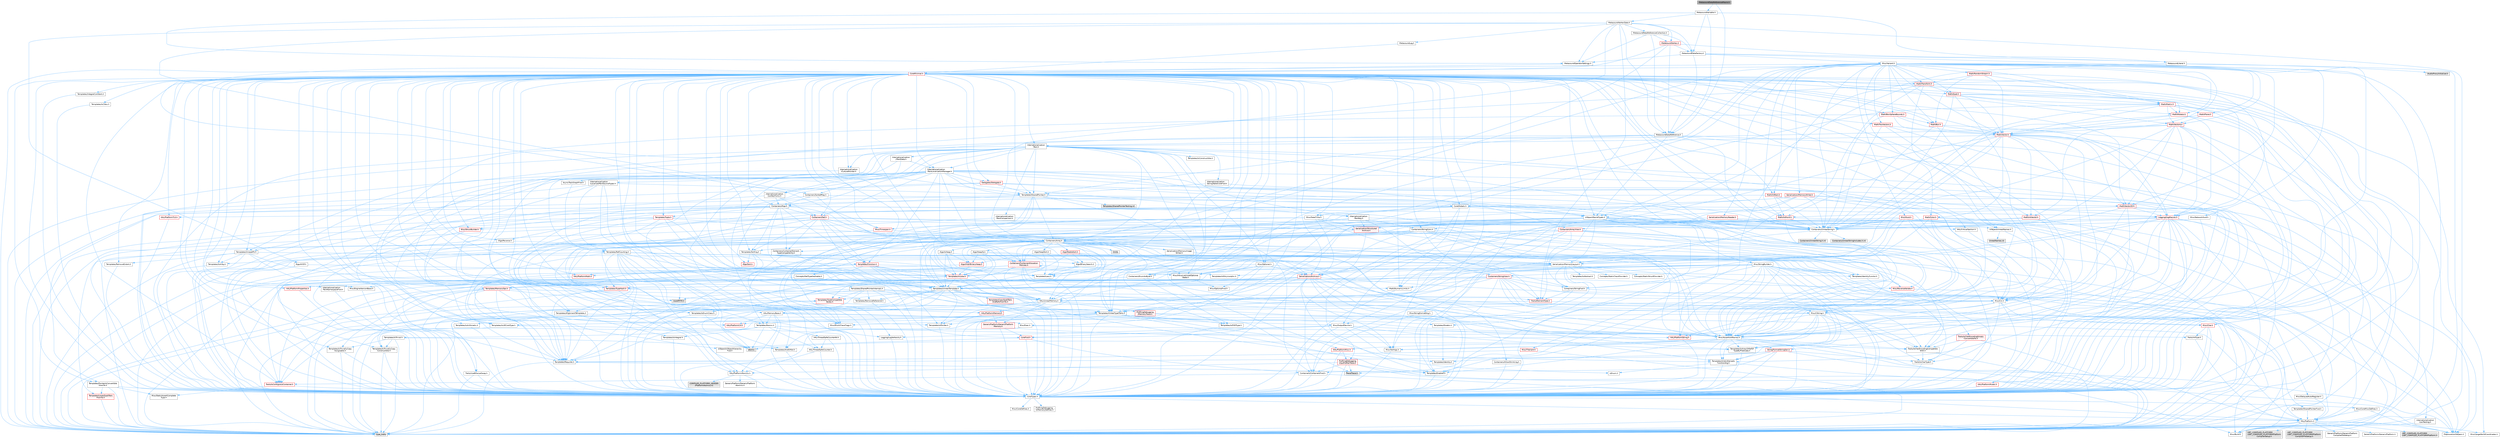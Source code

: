 digraph "MetasoundDataReferenceMacro.h"
{
 // INTERACTIVE_SVG=YES
 // LATEX_PDF_SIZE
  bgcolor="transparent";
  edge [fontname=Helvetica,fontsize=10,labelfontname=Helvetica,labelfontsize=10];
  node [fontname=Helvetica,fontsize=10,shape=box,height=0.2,width=0.4];
  Node1 [id="Node000001",label="MetasoundDataReferenceMacro.h",height=0.2,width=0.4,color="gray40", fillcolor="grey60", style="filled", fontcolor="black",tooltip=" "];
  Node1 -> Node2 [id="edge1_Node000001_Node000002",color="steelblue1",style="solid",tooltip=" "];
  Node2 [id="Node000002",label="MetasoundDataReference.h",height=0.2,width=0.4,color="grey40", fillcolor="white", style="filled",URL="$dc/d67/MetasoundDataReference_8h.html",tooltip=" "];
  Node2 -> Node3 [id="edge2_Node000002_Node000003",color="steelblue1",style="solid",tooltip=" "];
  Node3 [id="Node000003",label="type_traits",height=0.2,width=0.4,color="grey60", fillcolor="#E0E0E0", style="filled",tooltip=" "];
  Node2 -> Node4 [id="edge3_Node000002_Node000004",color="steelblue1",style="solid",tooltip=" "];
  Node4 [id="Node000004",label="Containers/UnrealString.h",height=0.2,width=0.4,color="grey40", fillcolor="white", style="filled",URL="$d5/dba/UnrealString_8h.html",tooltip=" "];
  Node4 -> Node5 [id="edge4_Node000004_Node000005",color="steelblue1",style="solid",tooltip=" "];
  Node5 [id="Node000005",label="Containers/UnrealStringIncludes.h.inl",height=0.2,width=0.4,color="grey60", fillcolor="#E0E0E0", style="filled",tooltip=" "];
  Node4 -> Node6 [id="edge5_Node000004_Node000006",color="steelblue1",style="solid",tooltip=" "];
  Node6 [id="Node000006",label="Containers/UnrealString.h.inl",height=0.2,width=0.4,color="grey60", fillcolor="#E0E0E0", style="filled",tooltip=" "];
  Node4 -> Node7 [id="edge6_Node000004_Node000007",color="steelblue1",style="solid",tooltip=" "];
  Node7 [id="Node000007",label="Misc/StringFormatArg.h",height=0.2,width=0.4,color="grey40", fillcolor="white", style="filled",URL="$d2/d16/StringFormatArg_8h.html",tooltip=" "];
  Node7 -> Node8 [id="edge7_Node000007_Node000008",color="steelblue1",style="solid",tooltip=" "];
  Node8 [id="Node000008",label="Containers/ContainersFwd.h",height=0.2,width=0.4,color="grey40", fillcolor="white", style="filled",URL="$d4/d0a/ContainersFwd_8h.html",tooltip=" "];
  Node8 -> Node9 [id="edge8_Node000008_Node000009",color="steelblue1",style="solid",tooltip=" "];
  Node9 [id="Node000009",label="HAL/Platform.h",height=0.2,width=0.4,color="grey40", fillcolor="white", style="filled",URL="$d9/dd0/Platform_8h.html",tooltip=" "];
  Node9 -> Node10 [id="edge9_Node000009_Node000010",color="steelblue1",style="solid",tooltip=" "];
  Node10 [id="Node000010",label="Misc/Build.h",height=0.2,width=0.4,color="grey40", fillcolor="white", style="filled",URL="$d3/dbb/Build_8h.html",tooltip=" "];
  Node9 -> Node11 [id="edge10_Node000009_Node000011",color="steelblue1",style="solid",tooltip=" "];
  Node11 [id="Node000011",label="Misc/LargeWorldCoordinates.h",height=0.2,width=0.4,color="grey40", fillcolor="white", style="filled",URL="$d2/dcb/LargeWorldCoordinates_8h.html",tooltip=" "];
  Node9 -> Node3 [id="edge11_Node000009_Node000003",color="steelblue1",style="solid",tooltip=" "];
  Node9 -> Node12 [id="edge12_Node000009_Node000012",color="steelblue1",style="solid",tooltip=" "];
  Node12 [id="Node000012",label="PreprocessorHelpers.h",height=0.2,width=0.4,color="grey40", fillcolor="white", style="filled",URL="$db/ddb/PreprocessorHelpers_8h.html",tooltip=" "];
  Node9 -> Node13 [id="edge13_Node000009_Node000013",color="steelblue1",style="solid",tooltip=" "];
  Node13 [id="Node000013",label="UBT_COMPILED_PLATFORM\l/UBT_COMPILED_PLATFORMPlatform\lCompilerPreSetup.h",height=0.2,width=0.4,color="grey60", fillcolor="#E0E0E0", style="filled",tooltip=" "];
  Node9 -> Node14 [id="edge14_Node000009_Node000014",color="steelblue1",style="solid",tooltip=" "];
  Node14 [id="Node000014",label="GenericPlatform/GenericPlatform\lCompilerPreSetup.h",height=0.2,width=0.4,color="grey40", fillcolor="white", style="filled",URL="$d9/dc8/GenericPlatformCompilerPreSetup_8h.html",tooltip=" "];
  Node9 -> Node15 [id="edge15_Node000009_Node000015",color="steelblue1",style="solid",tooltip=" "];
  Node15 [id="Node000015",label="GenericPlatform/GenericPlatform.h",height=0.2,width=0.4,color="grey40", fillcolor="white", style="filled",URL="$d6/d84/GenericPlatform_8h.html",tooltip=" "];
  Node9 -> Node16 [id="edge16_Node000009_Node000016",color="steelblue1",style="solid",tooltip=" "];
  Node16 [id="Node000016",label="UBT_COMPILED_PLATFORM\l/UBT_COMPILED_PLATFORMPlatform.h",height=0.2,width=0.4,color="grey60", fillcolor="#E0E0E0", style="filled",tooltip=" "];
  Node9 -> Node17 [id="edge17_Node000009_Node000017",color="steelblue1",style="solid",tooltip=" "];
  Node17 [id="Node000017",label="UBT_COMPILED_PLATFORM\l/UBT_COMPILED_PLATFORMPlatform\lCompilerSetup.h",height=0.2,width=0.4,color="grey60", fillcolor="#E0E0E0", style="filled",tooltip=" "];
  Node8 -> Node18 [id="edge18_Node000008_Node000018",color="steelblue1",style="solid",tooltip=" "];
  Node18 [id="Node000018",label="CoreTypes.h",height=0.2,width=0.4,color="grey40", fillcolor="white", style="filled",URL="$dc/dec/CoreTypes_8h.html",tooltip=" "];
  Node18 -> Node9 [id="edge19_Node000018_Node000009",color="steelblue1",style="solid",tooltip=" "];
  Node18 -> Node19 [id="edge20_Node000018_Node000019",color="steelblue1",style="solid",tooltip=" "];
  Node19 [id="Node000019",label="ProfilingDebugging\l/UMemoryDefines.h",height=0.2,width=0.4,color="grey40", fillcolor="white", style="filled",URL="$d2/da2/UMemoryDefines_8h.html",tooltip=" "];
  Node18 -> Node20 [id="edge21_Node000018_Node000020",color="steelblue1",style="solid",tooltip=" "];
  Node20 [id="Node000020",label="Misc/CoreMiscDefines.h",height=0.2,width=0.4,color="grey40", fillcolor="white", style="filled",URL="$da/d38/CoreMiscDefines_8h.html",tooltip=" "];
  Node20 -> Node9 [id="edge22_Node000020_Node000009",color="steelblue1",style="solid",tooltip=" "];
  Node20 -> Node12 [id="edge23_Node000020_Node000012",color="steelblue1",style="solid",tooltip=" "];
  Node18 -> Node21 [id="edge24_Node000018_Node000021",color="steelblue1",style="solid",tooltip=" "];
  Node21 [id="Node000021",label="Misc/CoreDefines.h",height=0.2,width=0.4,color="grey40", fillcolor="white", style="filled",URL="$d3/dd2/CoreDefines_8h.html",tooltip=" "];
  Node8 -> Node22 [id="edge25_Node000008_Node000022",color="steelblue1",style="solid",tooltip=" "];
  Node22 [id="Node000022",label="Traits/IsContiguousContainer.h",height=0.2,width=0.4,color="red", fillcolor="#FFF0F0", style="filled",URL="$d5/d3c/IsContiguousContainer_8h.html",tooltip=" "];
  Node22 -> Node18 [id="edge26_Node000022_Node000018",color="steelblue1",style="solid",tooltip=" "];
  Node22 -> Node23 [id="edge27_Node000022_Node000023",color="steelblue1",style="solid",tooltip=" "];
  Node23 [id="Node000023",label="Misc/StaticAssertComplete\lType.h",height=0.2,width=0.4,color="grey40", fillcolor="white", style="filled",URL="$d5/d4e/StaticAssertCompleteType_8h.html",tooltip=" "];
  Node2 -> Node9 [id="edge28_Node000002_Node000009",color="steelblue1",style="solid",tooltip=" "];
  Node2 -> Node25 [id="edge29_Node000002_Node000025",color="steelblue1",style="solid",tooltip=" "];
  Node25 [id="Node000025",label="Internationalization\l/Text.h",height=0.2,width=0.4,color="grey40", fillcolor="white", style="filled",URL="$d6/d35/Text_8h.html",tooltip=" "];
  Node25 -> Node18 [id="edge30_Node000025_Node000018",color="steelblue1",style="solid",tooltip=" "];
  Node25 -> Node26 [id="edge31_Node000025_Node000026",color="steelblue1",style="solid",tooltip=" "];
  Node26 [id="Node000026",label="HAL/PlatformAtomics.h",height=0.2,width=0.4,color="grey40", fillcolor="white", style="filled",URL="$d3/d36/PlatformAtomics_8h.html",tooltip=" "];
  Node26 -> Node18 [id="edge32_Node000026_Node000018",color="steelblue1",style="solid",tooltip=" "];
  Node26 -> Node27 [id="edge33_Node000026_Node000027",color="steelblue1",style="solid",tooltip=" "];
  Node27 [id="Node000027",label="GenericPlatform/GenericPlatform\lAtomics.h",height=0.2,width=0.4,color="grey40", fillcolor="white", style="filled",URL="$da/d72/GenericPlatformAtomics_8h.html",tooltip=" "];
  Node27 -> Node18 [id="edge34_Node000027_Node000018",color="steelblue1",style="solid",tooltip=" "];
  Node26 -> Node28 [id="edge35_Node000026_Node000028",color="steelblue1",style="solid",tooltip=" "];
  Node28 [id="Node000028",label="COMPILED_PLATFORM_HEADER\l(PlatformAtomics.h)",height=0.2,width=0.4,color="grey60", fillcolor="#E0E0E0", style="filled",tooltip=" "];
  Node25 -> Node29 [id="edge36_Node000025_Node000029",color="steelblue1",style="solid",tooltip=" "];
  Node29 [id="Node000029",label="Misc/AssertionMacros.h",height=0.2,width=0.4,color="grey40", fillcolor="white", style="filled",URL="$d0/dfa/AssertionMacros_8h.html",tooltip=" "];
  Node29 -> Node18 [id="edge37_Node000029_Node000018",color="steelblue1",style="solid",tooltip=" "];
  Node29 -> Node9 [id="edge38_Node000029_Node000009",color="steelblue1",style="solid",tooltip=" "];
  Node29 -> Node30 [id="edge39_Node000029_Node000030",color="steelblue1",style="solid",tooltip=" "];
  Node30 [id="Node000030",label="HAL/PlatformMisc.h",height=0.2,width=0.4,color="red", fillcolor="#FFF0F0", style="filled",URL="$d0/df5/PlatformMisc_8h.html",tooltip=" "];
  Node30 -> Node18 [id="edge40_Node000030_Node000018",color="steelblue1",style="solid",tooltip=" "];
  Node30 -> Node54 [id="edge41_Node000030_Node000054",color="steelblue1",style="solid",tooltip=" "];
  Node54 [id="Node000054",label="ProfilingDebugging\l/CpuProfilerTrace.h",height=0.2,width=0.4,color="red", fillcolor="#FFF0F0", style="filled",URL="$da/dcb/CpuProfilerTrace_8h.html",tooltip=" "];
  Node54 -> Node18 [id="edge42_Node000054_Node000018",color="steelblue1",style="solid",tooltip=" "];
  Node54 -> Node8 [id="edge43_Node000054_Node000008",color="steelblue1",style="solid",tooltip=" "];
  Node54 -> Node26 [id="edge44_Node000054_Node000026",color="steelblue1",style="solid",tooltip=" "];
  Node54 -> Node12 [id="edge45_Node000054_Node000012",color="steelblue1",style="solid",tooltip=" "];
  Node54 -> Node10 [id="edge46_Node000054_Node000010",color="steelblue1",style="solid",tooltip=" "];
  Node54 -> Node58 [id="edge47_Node000054_Node000058",color="steelblue1",style="solid",tooltip=" "];
  Node58 [id="Node000058",label="Trace/Trace.h",height=0.2,width=0.4,color="grey60", fillcolor="#E0E0E0", style="filled",tooltip=" "];
  Node29 -> Node12 [id="edge48_Node000029_Node000012",color="steelblue1",style="solid",tooltip=" "];
  Node29 -> Node59 [id="edge49_Node000029_Node000059",color="steelblue1",style="solid",tooltip=" "];
  Node59 [id="Node000059",label="Templates/EnableIf.h",height=0.2,width=0.4,color="grey40", fillcolor="white", style="filled",URL="$d7/d60/EnableIf_8h.html",tooltip=" "];
  Node59 -> Node18 [id="edge50_Node000059_Node000018",color="steelblue1",style="solid",tooltip=" "];
  Node29 -> Node60 [id="edge51_Node000029_Node000060",color="steelblue1",style="solid",tooltip=" "];
  Node60 [id="Node000060",label="Templates/IsArrayOrRefOf\lTypeByPredicate.h",height=0.2,width=0.4,color="grey40", fillcolor="white", style="filled",URL="$d6/da1/IsArrayOrRefOfTypeByPredicate_8h.html",tooltip=" "];
  Node60 -> Node18 [id="edge52_Node000060_Node000018",color="steelblue1",style="solid",tooltip=" "];
  Node29 -> Node61 [id="edge53_Node000029_Node000061",color="steelblue1",style="solid",tooltip=" "];
  Node61 [id="Node000061",label="Templates/IsValidVariadic\lFunctionArg.h",height=0.2,width=0.4,color="grey40", fillcolor="white", style="filled",URL="$d0/dc8/IsValidVariadicFunctionArg_8h.html",tooltip=" "];
  Node61 -> Node18 [id="edge54_Node000061_Node000018",color="steelblue1",style="solid",tooltip=" "];
  Node61 -> Node62 [id="edge55_Node000061_Node000062",color="steelblue1",style="solid",tooltip=" "];
  Node62 [id="Node000062",label="IsEnum.h",height=0.2,width=0.4,color="grey40", fillcolor="white", style="filled",URL="$d4/de5/IsEnum_8h.html",tooltip=" "];
  Node61 -> Node3 [id="edge56_Node000061_Node000003",color="steelblue1",style="solid",tooltip=" "];
  Node29 -> Node63 [id="edge57_Node000029_Node000063",color="steelblue1",style="solid",tooltip=" "];
  Node63 [id="Node000063",label="Traits/IsCharEncodingCompatible\lWith.h",height=0.2,width=0.4,color="grey40", fillcolor="white", style="filled",URL="$df/dd1/IsCharEncodingCompatibleWith_8h.html",tooltip=" "];
  Node63 -> Node3 [id="edge58_Node000063_Node000003",color="steelblue1",style="solid",tooltip=" "];
  Node63 -> Node64 [id="edge59_Node000063_Node000064",color="steelblue1",style="solid",tooltip=" "];
  Node64 [id="Node000064",label="Traits/IsCharType.h",height=0.2,width=0.4,color="grey40", fillcolor="white", style="filled",URL="$db/d51/IsCharType_8h.html",tooltip=" "];
  Node64 -> Node18 [id="edge60_Node000064_Node000018",color="steelblue1",style="solid",tooltip=" "];
  Node29 -> Node65 [id="edge61_Node000029_Node000065",color="steelblue1",style="solid",tooltip=" "];
  Node65 [id="Node000065",label="Misc/VarArgs.h",height=0.2,width=0.4,color="grey40", fillcolor="white", style="filled",URL="$d5/d6f/VarArgs_8h.html",tooltip=" "];
  Node65 -> Node18 [id="edge62_Node000065_Node000018",color="steelblue1",style="solid",tooltip=" "];
  Node29 -> Node66 [id="edge63_Node000029_Node000066",color="steelblue1",style="solid",tooltip=" "];
  Node66 [id="Node000066",label="String/FormatStringSan.h",height=0.2,width=0.4,color="red", fillcolor="#FFF0F0", style="filled",URL="$d3/d8b/FormatStringSan_8h.html",tooltip=" "];
  Node66 -> Node3 [id="edge64_Node000066_Node000003",color="steelblue1",style="solid",tooltip=" "];
  Node66 -> Node18 [id="edge65_Node000066_Node000018",color="steelblue1",style="solid",tooltip=" "];
  Node66 -> Node67 [id="edge66_Node000066_Node000067",color="steelblue1",style="solid",tooltip=" "];
  Node67 [id="Node000067",label="Templates/Requires.h",height=0.2,width=0.4,color="grey40", fillcolor="white", style="filled",URL="$dc/d96/Requires_8h.html",tooltip=" "];
  Node67 -> Node59 [id="edge67_Node000067_Node000059",color="steelblue1",style="solid",tooltip=" "];
  Node67 -> Node3 [id="edge68_Node000067_Node000003",color="steelblue1",style="solid",tooltip=" "];
  Node66 -> Node68 [id="edge69_Node000066_Node000068",color="steelblue1",style="solid",tooltip=" "];
  Node68 [id="Node000068",label="Templates/Identity.h",height=0.2,width=0.4,color="grey40", fillcolor="white", style="filled",URL="$d0/dd5/Identity_8h.html",tooltip=" "];
  Node66 -> Node61 [id="edge70_Node000066_Node000061",color="steelblue1",style="solid",tooltip=" "];
  Node66 -> Node64 [id="edge71_Node000066_Node000064",color="steelblue1",style="solid",tooltip=" "];
  Node66 -> Node8 [id="edge72_Node000066_Node000008",color="steelblue1",style="solid",tooltip=" "];
  Node29 -> Node72 [id="edge73_Node000029_Node000072",color="steelblue1",style="solid",tooltip=" "];
  Node72 [id="Node000072",label="atomic",height=0.2,width=0.4,color="grey60", fillcolor="#E0E0E0", style="filled",tooltip=" "];
  Node25 -> Node50 [id="edge74_Node000025_Node000050",color="steelblue1",style="solid",tooltip=" "];
  Node50 [id="Node000050",label="Misc/EnumClassFlags.h",height=0.2,width=0.4,color="grey40", fillcolor="white", style="filled",URL="$d8/de7/EnumClassFlags_8h.html",tooltip=" "];
  Node25 -> Node73 [id="edge75_Node000025_Node000073",color="steelblue1",style="solid",tooltip=" "];
  Node73 [id="Node000073",label="Templates/UnrealTypeTraits.h",height=0.2,width=0.4,color="grey40", fillcolor="white", style="filled",URL="$d2/d2d/UnrealTypeTraits_8h.html",tooltip=" "];
  Node73 -> Node18 [id="edge76_Node000073_Node000018",color="steelblue1",style="solid",tooltip=" "];
  Node73 -> Node74 [id="edge77_Node000073_Node000074",color="steelblue1",style="solid",tooltip=" "];
  Node74 [id="Node000074",label="Templates/IsPointer.h",height=0.2,width=0.4,color="grey40", fillcolor="white", style="filled",URL="$d7/d05/IsPointer_8h.html",tooltip=" "];
  Node74 -> Node18 [id="edge78_Node000074_Node000018",color="steelblue1",style="solid",tooltip=" "];
  Node73 -> Node29 [id="edge79_Node000073_Node000029",color="steelblue1",style="solid",tooltip=" "];
  Node73 -> Node75 [id="edge80_Node000073_Node000075",color="steelblue1",style="solid",tooltip=" "];
  Node75 [id="Node000075",label="Templates/AndOrNot.h",height=0.2,width=0.4,color="grey40", fillcolor="white", style="filled",URL="$db/d0a/AndOrNot_8h.html",tooltip=" "];
  Node75 -> Node18 [id="edge81_Node000075_Node000018",color="steelblue1",style="solid",tooltip=" "];
  Node73 -> Node59 [id="edge82_Node000073_Node000059",color="steelblue1",style="solid",tooltip=" "];
  Node73 -> Node76 [id="edge83_Node000073_Node000076",color="steelblue1",style="solid",tooltip=" "];
  Node76 [id="Node000076",label="Templates/IsArithmetic.h",height=0.2,width=0.4,color="grey40", fillcolor="white", style="filled",URL="$d2/d5d/IsArithmetic_8h.html",tooltip=" "];
  Node76 -> Node18 [id="edge84_Node000076_Node000018",color="steelblue1",style="solid",tooltip=" "];
  Node73 -> Node62 [id="edge85_Node000073_Node000062",color="steelblue1",style="solid",tooltip=" "];
  Node73 -> Node77 [id="edge86_Node000073_Node000077",color="steelblue1",style="solid",tooltip=" "];
  Node77 [id="Node000077",label="Templates/Models.h",height=0.2,width=0.4,color="grey40", fillcolor="white", style="filled",URL="$d3/d0c/Models_8h.html",tooltip=" "];
  Node77 -> Node68 [id="edge87_Node000077_Node000068",color="steelblue1",style="solid",tooltip=" "];
  Node73 -> Node78 [id="edge88_Node000073_Node000078",color="steelblue1",style="solid",tooltip=" "];
  Node78 [id="Node000078",label="Templates/IsPODType.h",height=0.2,width=0.4,color="grey40", fillcolor="white", style="filled",URL="$d7/db1/IsPODType_8h.html",tooltip=" "];
  Node78 -> Node18 [id="edge89_Node000078_Node000018",color="steelblue1",style="solid",tooltip=" "];
  Node73 -> Node79 [id="edge90_Node000073_Node000079",color="steelblue1",style="solid",tooltip=" "];
  Node79 [id="Node000079",label="Templates/IsUECoreType.h",height=0.2,width=0.4,color="grey40", fillcolor="white", style="filled",URL="$d1/db8/IsUECoreType_8h.html",tooltip=" "];
  Node79 -> Node18 [id="edge91_Node000079_Node000018",color="steelblue1",style="solid",tooltip=" "];
  Node79 -> Node3 [id="edge92_Node000079_Node000003",color="steelblue1",style="solid",tooltip=" "];
  Node73 -> Node80 [id="edge93_Node000073_Node000080",color="steelblue1",style="solid",tooltip=" "];
  Node80 [id="Node000080",label="Templates/IsTriviallyCopy\lConstructible.h",height=0.2,width=0.4,color="grey40", fillcolor="white", style="filled",URL="$d3/d78/IsTriviallyCopyConstructible_8h.html",tooltip=" "];
  Node80 -> Node18 [id="edge94_Node000080_Node000018",color="steelblue1",style="solid",tooltip=" "];
  Node80 -> Node3 [id="edge95_Node000080_Node000003",color="steelblue1",style="solid",tooltip=" "];
  Node25 -> Node81 [id="edge96_Node000025_Node000081",color="steelblue1",style="solid",tooltip=" "];
  Node81 [id="Node000081",label="Containers/Array.h",height=0.2,width=0.4,color="grey40", fillcolor="white", style="filled",URL="$df/dd0/Array_8h.html",tooltip=" "];
  Node81 -> Node18 [id="edge97_Node000081_Node000018",color="steelblue1",style="solid",tooltip=" "];
  Node81 -> Node29 [id="edge98_Node000081_Node000029",color="steelblue1",style="solid",tooltip=" "];
  Node81 -> Node82 [id="edge99_Node000081_Node000082",color="steelblue1",style="solid",tooltip=" "];
  Node82 [id="Node000082",label="Misc/IntrusiveUnsetOptional\lState.h",height=0.2,width=0.4,color="grey40", fillcolor="white", style="filled",URL="$d2/d0a/IntrusiveUnsetOptionalState_8h.html",tooltip=" "];
  Node82 -> Node83 [id="edge100_Node000082_Node000083",color="steelblue1",style="solid",tooltip=" "];
  Node83 [id="Node000083",label="Misc/OptionalFwd.h",height=0.2,width=0.4,color="grey40", fillcolor="white", style="filled",URL="$dc/d50/OptionalFwd_8h.html",tooltip=" "];
  Node81 -> Node84 [id="edge101_Node000081_Node000084",color="steelblue1",style="solid",tooltip=" "];
  Node84 [id="Node000084",label="Misc/ReverseIterate.h",height=0.2,width=0.4,color="red", fillcolor="#FFF0F0", style="filled",URL="$db/de3/ReverseIterate_8h.html",tooltip=" "];
  Node84 -> Node9 [id="edge102_Node000084_Node000009",color="steelblue1",style="solid",tooltip=" "];
  Node81 -> Node86 [id="edge103_Node000081_Node000086",color="steelblue1",style="solid",tooltip=" "];
  Node86 [id="Node000086",label="HAL/UnrealMemory.h",height=0.2,width=0.4,color="grey40", fillcolor="white", style="filled",URL="$d9/d96/UnrealMemory_8h.html",tooltip=" "];
  Node86 -> Node18 [id="edge104_Node000086_Node000018",color="steelblue1",style="solid",tooltip=" "];
  Node86 -> Node87 [id="edge105_Node000086_Node000087",color="steelblue1",style="solid",tooltip=" "];
  Node87 [id="Node000087",label="GenericPlatform/GenericPlatform\lMemory.h",height=0.2,width=0.4,color="red", fillcolor="#FFF0F0", style="filled",URL="$dd/d22/GenericPlatformMemory_8h.html",tooltip=" "];
  Node87 -> Node34 [id="edge106_Node000087_Node000034",color="steelblue1",style="solid",tooltip=" "];
  Node34 [id="Node000034",label="CoreFwd.h",height=0.2,width=0.4,color="red", fillcolor="#FFF0F0", style="filled",URL="$d1/d1e/CoreFwd_8h.html",tooltip=" "];
  Node34 -> Node18 [id="edge107_Node000034_Node000018",color="steelblue1",style="solid",tooltip=" "];
  Node34 -> Node8 [id="edge108_Node000034_Node000008",color="steelblue1",style="solid",tooltip=" "];
  Node34 -> Node36 [id="edge109_Node000034_Node000036",color="steelblue1",style="solid",tooltip=" "];
  Node36 [id="Node000036",label="UObject/UObjectHierarchy\lFwd.h",height=0.2,width=0.4,color="grey40", fillcolor="white", style="filled",URL="$d3/d13/UObjectHierarchyFwd_8h.html",tooltip=" "];
  Node87 -> Node18 [id="edge110_Node000087_Node000018",color="steelblue1",style="solid",tooltip=" "];
  Node87 -> Node88 [id="edge111_Node000087_Node000088",color="steelblue1",style="solid",tooltip=" "];
  Node88 [id="Node000088",label="HAL/PlatformString.h",height=0.2,width=0.4,color="red", fillcolor="#FFF0F0", style="filled",URL="$db/db5/PlatformString_8h.html",tooltip=" "];
  Node88 -> Node18 [id="edge112_Node000088_Node000018",color="steelblue1",style="solid",tooltip=" "];
  Node86 -> Node90 [id="edge113_Node000086_Node000090",color="steelblue1",style="solid",tooltip=" "];
  Node90 [id="Node000090",label="HAL/MemoryBase.h",height=0.2,width=0.4,color="grey40", fillcolor="white", style="filled",URL="$d6/d9f/MemoryBase_8h.html",tooltip=" "];
  Node90 -> Node18 [id="edge114_Node000090_Node000018",color="steelblue1",style="solid",tooltip=" "];
  Node90 -> Node26 [id="edge115_Node000090_Node000026",color="steelblue1",style="solid",tooltip=" "];
  Node90 -> Node38 [id="edge116_Node000090_Node000038",color="steelblue1",style="solid",tooltip=" "];
  Node38 [id="Node000038",label="HAL/PlatformCrt.h",height=0.2,width=0.4,color="red", fillcolor="#FFF0F0", style="filled",URL="$d8/d75/PlatformCrt_8h.html",tooltip=" "];
  Node90 -> Node91 [id="edge117_Node000090_Node000091",color="steelblue1",style="solid",tooltip=" "];
  Node91 [id="Node000091",label="Misc/Exec.h",height=0.2,width=0.4,color="grey40", fillcolor="white", style="filled",URL="$de/ddb/Exec_8h.html",tooltip=" "];
  Node91 -> Node18 [id="edge118_Node000091_Node000018",color="steelblue1",style="solid",tooltip=" "];
  Node91 -> Node29 [id="edge119_Node000091_Node000029",color="steelblue1",style="solid",tooltip=" "];
  Node90 -> Node92 [id="edge120_Node000090_Node000092",color="steelblue1",style="solid",tooltip=" "];
  Node92 [id="Node000092",label="Misc/OutputDevice.h",height=0.2,width=0.4,color="grey40", fillcolor="white", style="filled",URL="$d7/d32/OutputDevice_8h.html",tooltip=" "];
  Node92 -> Node34 [id="edge121_Node000092_Node000034",color="steelblue1",style="solid",tooltip=" "];
  Node92 -> Node18 [id="edge122_Node000092_Node000018",color="steelblue1",style="solid",tooltip=" "];
  Node92 -> Node93 [id="edge123_Node000092_Node000093",color="steelblue1",style="solid",tooltip=" "];
  Node93 [id="Node000093",label="Logging/LogVerbosity.h",height=0.2,width=0.4,color="grey40", fillcolor="white", style="filled",URL="$d2/d8f/LogVerbosity_8h.html",tooltip=" "];
  Node93 -> Node18 [id="edge124_Node000093_Node000018",color="steelblue1",style="solid",tooltip=" "];
  Node92 -> Node65 [id="edge125_Node000092_Node000065",color="steelblue1",style="solid",tooltip=" "];
  Node92 -> Node60 [id="edge126_Node000092_Node000060",color="steelblue1",style="solid",tooltip=" "];
  Node92 -> Node61 [id="edge127_Node000092_Node000061",color="steelblue1",style="solid",tooltip=" "];
  Node92 -> Node63 [id="edge128_Node000092_Node000063",color="steelblue1",style="solid",tooltip=" "];
  Node90 -> Node94 [id="edge129_Node000090_Node000094",color="steelblue1",style="solid",tooltip=" "];
  Node94 [id="Node000094",label="Templates/Atomic.h",height=0.2,width=0.4,color="grey40", fillcolor="white", style="filled",URL="$d3/d91/Atomic_8h.html",tooltip=" "];
  Node94 -> Node95 [id="edge130_Node000094_Node000095",color="steelblue1",style="solid",tooltip=" "];
  Node95 [id="Node000095",label="HAL/ThreadSafeCounter.h",height=0.2,width=0.4,color="grey40", fillcolor="white", style="filled",URL="$dc/dc9/ThreadSafeCounter_8h.html",tooltip=" "];
  Node95 -> Node18 [id="edge131_Node000095_Node000018",color="steelblue1",style="solid",tooltip=" "];
  Node95 -> Node26 [id="edge132_Node000095_Node000026",color="steelblue1",style="solid",tooltip=" "];
  Node94 -> Node96 [id="edge133_Node000094_Node000096",color="steelblue1",style="solid",tooltip=" "];
  Node96 [id="Node000096",label="HAL/ThreadSafeCounter64.h",height=0.2,width=0.4,color="grey40", fillcolor="white", style="filled",URL="$d0/d12/ThreadSafeCounter64_8h.html",tooltip=" "];
  Node96 -> Node18 [id="edge134_Node000096_Node000018",color="steelblue1",style="solid",tooltip=" "];
  Node96 -> Node95 [id="edge135_Node000096_Node000095",color="steelblue1",style="solid",tooltip=" "];
  Node94 -> Node97 [id="edge136_Node000094_Node000097",color="steelblue1",style="solid",tooltip=" "];
  Node97 [id="Node000097",label="Templates/IsIntegral.h",height=0.2,width=0.4,color="grey40", fillcolor="white", style="filled",URL="$da/d64/IsIntegral_8h.html",tooltip=" "];
  Node97 -> Node18 [id="edge137_Node000097_Node000018",color="steelblue1",style="solid",tooltip=" "];
  Node94 -> Node98 [id="edge138_Node000094_Node000098",color="steelblue1",style="solid",tooltip=" "];
  Node98 [id="Node000098",label="Templates/IsTrivial.h",height=0.2,width=0.4,color="grey40", fillcolor="white", style="filled",URL="$da/d4c/IsTrivial_8h.html",tooltip=" "];
  Node98 -> Node75 [id="edge139_Node000098_Node000075",color="steelblue1",style="solid",tooltip=" "];
  Node98 -> Node80 [id="edge140_Node000098_Node000080",color="steelblue1",style="solid",tooltip=" "];
  Node98 -> Node99 [id="edge141_Node000098_Node000099",color="steelblue1",style="solid",tooltip=" "];
  Node99 [id="Node000099",label="Templates/IsTriviallyCopy\lAssignable.h",height=0.2,width=0.4,color="grey40", fillcolor="white", style="filled",URL="$d2/df2/IsTriviallyCopyAssignable_8h.html",tooltip=" "];
  Node99 -> Node18 [id="edge142_Node000099_Node000018",color="steelblue1",style="solid",tooltip=" "];
  Node99 -> Node3 [id="edge143_Node000099_Node000003",color="steelblue1",style="solid",tooltip=" "];
  Node98 -> Node3 [id="edge144_Node000098_Node000003",color="steelblue1",style="solid",tooltip=" "];
  Node94 -> Node100 [id="edge145_Node000094_Node000100",color="steelblue1",style="solid",tooltip=" "];
  Node100 [id="Node000100",label="Traits/IntType.h",height=0.2,width=0.4,color="grey40", fillcolor="white", style="filled",URL="$d7/deb/IntType_8h.html",tooltip=" "];
  Node100 -> Node9 [id="edge146_Node000100_Node000009",color="steelblue1",style="solid",tooltip=" "];
  Node94 -> Node72 [id="edge147_Node000094_Node000072",color="steelblue1",style="solid",tooltip=" "];
  Node86 -> Node101 [id="edge148_Node000086_Node000101",color="steelblue1",style="solid",tooltip=" "];
  Node101 [id="Node000101",label="HAL/PlatformMemory.h",height=0.2,width=0.4,color="red", fillcolor="#FFF0F0", style="filled",URL="$de/d68/PlatformMemory_8h.html",tooltip=" "];
  Node101 -> Node18 [id="edge149_Node000101_Node000018",color="steelblue1",style="solid",tooltip=" "];
  Node101 -> Node87 [id="edge150_Node000101_Node000087",color="steelblue1",style="solid",tooltip=" "];
  Node86 -> Node103 [id="edge151_Node000086_Node000103",color="steelblue1",style="solid",tooltip=" "];
  Node103 [id="Node000103",label="ProfilingDebugging\l/MemoryTrace.h",height=0.2,width=0.4,color="red", fillcolor="#FFF0F0", style="filled",URL="$da/dd7/MemoryTrace_8h.html",tooltip=" "];
  Node103 -> Node9 [id="edge152_Node000103_Node000009",color="steelblue1",style="solid",tooltip=" "];
  Node103 -> Node50 [id="edge153_Node000103_Node000050",color="steelblue1",style="solid",tooltip=" "];
  Node103 -> Node58 [id="edge154_Node000103_Node000058",color="steelblue1",style="solid",tooltip=" "];
  Node86 -> Node74 [id="edge155_Node000086_Node000074",color="steelblue1",style="solid",tooltip=" "];
  Node81 -> Node73 [id="edge156_Node000081_Node000073",color="steelblue1",style="solid",tooltip=" "];
  Node81 -> Node104 [id="edge157_Node000081_Node000104",color="steelblue1",style="solid",tooltip=" "];
  Node104 [id="Node000104",label="Templates/UnrealTemplate.h",height=0.2,width=0.4,color="grey40", fillcolor="white", style="filled",URL="$d4/d24/UnrealTemplate_8h.html",tooltip=" "];
  Node104 -> Node18 [id="edge158_Node000104_Node000018",color="steelblue1",style="solid",tooltip=" "];
  Node104 -> Node74 [id="edge159_Node000104_Node000074",color="steelblue1",style="solid",tooltip=" "];
  Node104 -> Node86 [id="edge160_Node000104_Node000086",color="steelblue1",style="solid",tooltip=" "];
  Node104 -> Node105 [id="edge161_Node000104_Node000105",color="steelblue1",style="solid",tooltip=" "];
  Node105 [id="Node000105",label="Templates/CopyQualifiers\lAndRefsFromTo.h",height=0.2,width=0.4,color="red", fillcolor="#FFF0F0", style="filled",URL="$d3/db3/CopyQualifiersAndRefsFromTo_8h.html",tooltip=" "];
  Node104 -> Node73 [id="edge162_Node000104_Node000073",color="steelblue1",style="solid",tooltip=" "];
  Node104 -> Node107 [id="edge163_Node000104_Node000107",color="steelblue1",style="solid",tooltip=" "];
  Node107 [id="Node000107",label="Templates/RemoveReference.h",height=0.2,width=0.4,color="grey40", fillcolor="white", style="filled",URL="$da/dbe/RemoveReference_8h.html",tooltip=" "];
  Node107 -> Node18 [id="edge164_Node000107_Node000018",color="steelblue1",style="solid",tooltip=" "];
  Node104 -> Node67 [id="edge165_Node000104_Node000067",color="steelblue1",style="solid",tooltip=" "];
  Node104 -> Node108 [id="edge166_Node000104_Node000108",color="steelblue1",style="solid",tooltip=" "];
  Node108 [id="Node000108",label="Templates/TypeCompatible\lBytes.h",height=0.2,width=0.4,color="red", fillcolor="#FFF0F0", style="filled",URL="$df/d0a/TypeCompatibleBytes_8h.html",tooltip=" "];
  Node108 -> Node18 [id="edge167_Node000108_Node000018",color="steelblue1",style="solid",tooltip=" "];
  Node108 -> Node3 [id="edge168_Node000108_Node000003",color="steelblue1",style="solid",tooltip=" "];
  Node104 -> Node68 [id="edge169_Node000104_Node000068",color="steelblue1",style="solid",tooltip=" "];
  Node104 -> Node22 [id="edge170_Node000104_Node000022",color="steelblue1",style="solid",tooltip=" "];
  Node104 -> Node109 [id="edge171_Node000104_Node000109",color="steelblue1",style="solid",tooltip=" "];
  Node109 [id="Node000109",label="Traits/UseBitwiseSwap.h",height=0.2,width=0.4,color="grey40", fillcolor="white", style="filled",URL="$db/df3/UseBitwiseSwap_8h.html",tooltip=" "];
  Node109 -> Node18 [id="edge172_Node000109_Node000018",color="steelblue1",style="solid",tooltip=" "];
  Node109 -> Node3 [id="edge173_Node000109_Node000003",color="steelblue1",style="solid",tooltip=" "];
  Node104 -> Node3 [id="edge174_Node000104_Node000003",color="steelblue1",style="solid",tooltip=" "];
  Node81 -> Node110 [id="edge175_Node000081_Node000110",color="steelblue1",style="solid",tooltip=" "];
  Node110 [id="Node000110",label="Containers/AllowShrinking.h",height=0.2,width=0.4,color="grey40", fillcolor="white", style="filled",URL="$d7/d1a/AllowShrinking_8h.html",tooltip=" "];
  Node110 -> Node18 [id="edge176_Node000110_Node000018",color="steelblue1",style="solid",tooltip=" "];
  Node81 -> Node111 [id="edge177_Node000081_Node000111",color="steelblue1",style="solid",tooltip=" "];
  Node111 [id="Node000111",label="Containers/ContainerAllocation\lPolicies.h",height=0.2,width=0.4,color="red", fillcolor="#FFF0F0", style="filled",URL="$d7/dff/ContainerAllocationPolicies_8h.html",tooltip=" "];
  Node111 -> Node18 [id="edge178_Node000111_Node000018",color="steelblue1",style="solid",tooltip=" "];
  Node111 -> Node111 [id="edge179_Node000111_Node000111",color="steelblue1",style="solid",tooltip=" "];
  Node111 -> Node113 [id="edge180_Node000111_Node000113",color="steelblue1",style="solid",tooltip=" "];
  Node113 [id="Node000113",label="HAL/PlatformMath.h",height=0.2,width=0.4,color="red", fillcolor="#FFF0F0", style="filled",URL="$dc/d53/PlatformMath_8h.html",tooltip=" "];
  Node113 -> Node18 [id="edge181_Node000113_Node000018",color="steelblue1",style="solid",tooltip=" "];
  Node111 -> Node86 [id="edge182_Node000111_Node000086",color="steelblue1",style="solid",tooltip=" "];
  Node111 -> Node48 [id="edge183_Node000111_Node000048",color="steelblue1",style="solid",tooltip=" "];
  Node48 [id="Node000048",label="Math/NumericLimits.h",height=0.2,width=0.4,color="grey40", fillcolor="white", style="filled",URL="$df/d1b/NumericLimits_8h.html",tooltip=" "];
  Node48 -> Node18 [id="edge184_Node000048_Node000018",color="steelblue1",style="solid",tooltip=" "];
  Node111 -> Node29 [id="edge185_Node000111_Node000029",color="steelblue1",style="solid",tooltip=" "];
  Node111 -> Node121 [id="edge186_Node000111_Node000121",color="steelblue1",style="solid",tooltip=" "];
  Node121 [id="Node000121",label="Templates/IsPolymorphic.h",height=0.2,width=0.4,color="grey40", fillcolor="white", style="filled",URL="$dc/d20/IsPolymorphic_8h.html",tooltip=" "];
  Node111 -> Node122 [id="edge187_Node000111_Node000122",color="steelblue1",style="solid",tooltip=" "];
  Node122 [id="Node000122",label="Templates/MemoryOps.h",height=0.2,width=0.4,color="red", fillcolor="#FFF0F0", style="filled",URL="$db/dea/MemoryOps_8h.html",tooltip=" "];
  Node122 -> Node18 [id="edge188_Node000122_Node000018",color="steelblue1",style="solid",tooltip=" "];
  Node122 -> Node86 [id="edge189_Node000122_Node000086",color="steelblue1",style="solid",tooltip=" "];
  Node122 -> Node99 [id="edge190_Node000122_Node000099",color="steelblue1",style="solid",tooltip=" "];
  Node122 -> Node80 [id="edge191_Node000122_Node000080",color="steelblue1",style="solid",tooltip=" "];
  Node122 -> Node67 [id="edge192_Node000122_Node000067",color="steelblue1",style="solid",tooltip=" "];
  Node122 -> Node73 [id="edge193_Node000122_Node000073",color="steelblue1",style="solid",tooltip=" "];
  Node122 -> Node109 [id="edge194_Node000122_Node000109",color="steelblue1",style="solid",tooltip=" "];
  Node122 -> Node3 [id="edge195_Node000122_Node000003",color="steelblue1",style="solid",tooltip=" "];
  Node111 -> Node108 [id="edge196_Node000111_Node000108",color="steelblue1",style="solid",tooltip=" "];
  Node111 -> Node3 [id="edge197_Node000111_Node000003",color="steelblue1",style="solid",tooltip=" "];
  Node81 -> Node123 [id="edge198_Node000081_Node000123",color="steelblue1",style="solid",tooltip=" "];
  Node123 [id="Node000123",label="Containers/ContainerElement\lTypeCompatibility.h",height=0.2,width=0.4,color="grey40", fillcolor="white", style="filled",URL="$df/ddf/ContainerElementTypeCompatibility_8h.html",tooltip=" "];
  Node123 -> Node18 [id="edge199_Node000123_Node000018",color="steelblue1",style="solid",tooltip=" "];
  Node123 -> Node73 [id="edge200_Node000123_Node000073",color="steelblue1",style="solid",tooltip=" "];
  Node81 -> Node124 [id="edge201_Node000081_Node000124",color="steelblue1",style="solid",tooltip=" "];
  Node124 [id="Node000124",label="Serialization/Archive.h",height=0.2,width=0.4,color="red", fillcolor="#FFF0F0", style="filled",URL="$d7/d3b/Archive_8h.html",tooltip=" "];
  Node124 -> Node34 [id="edge202_Node000124_Node000034",color="steelblue1",style="solid",tooltip=" "];
  Node124 -> Node18 [id="edge203_Node000124_Node000018",color="steelblue1",style="solid",tooltip=" "];
  Node124 -> Node125 [id="edge204_Node000124_Node000125",color="steelblue1",style="solid",tooltip=" "];
  Node125 [id="Node000125",label="HAL/PlatformProperties.h",height=0.2,width=0.4,color="red", fillcolor="#FFF0F0", style="filled",URL="$d9/db0/PlatformProperties_8h.html",tooltip=" "];
  Node125 -> Node18 [id="edge205_Node000125_Node000018",color="steelblue1",style="solid",tooltip=" "];
  Node124 -> Node128 [id="edge206_Node000124_Node000128",color="steelblue1",style="solid",tooltip=" "];
  Node128 [id="Node000128",label="Internationalization\l/TextNamespaceFwd.h",height=0.2,width=0.4,color="grey40", fillcolor="white", style="filled",URL="$d8/d97/TextNamespaceFwd_8h.html",tooltip=" "];
  Node128 -> Node18 [id="edge207_Node000128_Node000018",color="steelblue1",style="solid",tooltip=" "];
  Node124 -> Node29 [id="edge208_Node000124_Node000029",color="steelblue1",style="solid",tooltip=" "];
  Node124 -> Node10 [id="edge209_Node000124_Node000010",color="steelblue1",style="solid",tooltip=" "];
  Node124 -> Node129 [id="edge210_Node000124_Node000129",color="steelblue1",style="solid",tooltip=" "];
  Node129 [id="Node000129",label="Misc/EngineVersionBase.h",height=0.2,width=0.4,color="grey40", fillcolor="white", style="filled",URL="$d5/d2b/EngineVersionBase_8h.html",tooltip=" "];
  Node129 -> Node18 [id="edge211_Node000129_Node000018",color="steelblue1",style="solid",tooltip=" "];
  Node124 -> Node65 [id="edge212_Node000124_Node000065",color="steelblue1",style="solid",tooltip=" "];
  Node124 -> Node59 [id="edge213_Node000124_Node000059",color="steelblue1",style="solid",tooltip=" "];
  Node124 -> Node60 [id="edge214_Node000124_Node000060",color="steelblue1",style="solid",tooltip=" "];
  Node124 -> Node132 [id="edge215_Node000124_Node000132",color="steelblue1",style="solid",tooltip=" "];
  Node132 [id="Node000132",label="Templates/IsEnumClass.h",height=0.2,width=0.4,color="grey40", fillcolor="white", style="filled",URL="$d7/d15/IsEnumClass_8h.html",tooltip=" "];
  Node132 -> Node18 [id="edge216_Node000132_Node000018",color="steelblue1",style="solid",tooltip=" "];
  Node132 -> Node75 [id="edge217_Node000132_Node000075",color="steelblue1",style="solid",tooltip=" "];
  Node124 -> Node61 [id="edge218_Node000124_Node000061",color="steelblue1",style="solid",tooltip=" "];
  Node124 -> Node104 [id="edge219_Node000124_Node000104",color="steelblue1",style="solid",tooltip=" "];
  Node124 -> Node63 [id="edge220_Node000124_Node000063",color="steelblue1",style="solid",tooltip=" "];
  Node81 -> Node134 [id="edge221_Node000081_Node000134",color="steelblue1",style="solid",tooltip=" "];
  Node134 [id="Node000134",label="Serialization/MemoryImage\lWriter.h",height=0.2,width=0.4,color="grey40", fillcolor="white", style="filled",URL="$d0/d08/MemoryImageWriter_8h.html",tooltip=" "];
  Node134 -> Node18 [id="edge222_Node000134_Node000018",color="steelblue1",style="solid",tooltip=" "];
  Node134 -> Node135 [id="edge223_Node000134_Node000135",color="steelblue1",style="solid",tooltip=" "];
  Node135 [id="Node000135",label="Serialization/MemoryLayout.h",height=0.2,width=0.4,color="grey40", fillcolor="white", style="filled",URL="$d7/d66/MemoryLayout_8h.html",tooltip=" "];
  Node135 -> Node136 [id="edge224_Node000135_Node000136",color="steelblue1",style="solid",tooltip=" "];
  Node136 [id="Node000136",label="Concepts/StaticClassProvider.h",height=0.2,width=0.4,color="grey40", fillcolor="white", style="filled",URL="$dd/d83/StaticClassProvider_8h.html",tooltip=" "];
  Node135 -> Node137 [id="edge225_Node000135_Node000137",color="steelblue1",style="solid",tooltip=" "];
  Node137 [id="Node000137",label="Concepts/StaticStructProvider.h",height=0.2,width=0.4,color="grey40", fillcolor="white", style="filled",URL="$d5/d77/StaticStructProvider_8h.html",tooltip=" "];
  Node135 -> Node138 [id="edge226_Node000135_Node000138",color="steelblue1",style="solid",tooltip=" "];
  Node138 [id="Node000138",label="Containers/EnumAsByte.h",height=0.2,width=0.4,color="grey40", fillcolor="white", style="filled",URL="$d6/d9a/EnumAsByte_8h.html",tooltip=" "];
  Node138 -> Node18 [id="edge227_Node000138_Node000018",color="steelblue1",style="solid",tooltip=" "];
  Node138 -> Node78 [id="edge228_Node000138_Node000078",color="steelblue1",style="solid",tooltip=" "];
  Node138 -> Node139 [id="edge229_Node000138_Node000139",color="steelblue1",style="solid",tooltip=" "];
  Node139 [id="Node000139",label="Templates/TypeHash.h",height=0.2,width=0.4,color="red", fillcolor="#FFF0F0", style="filled",URL="$d1/d62/TypeHash_8h.html",tooltip=" "];
  Node139 -> Node18 [id="edge230_Node000139_Node000018",color="steelblue1",style="solid",tooltip=" "];
  Node139 -> Node67 [id="edge231_Node000139_Node000067",color="steelblue1",style="solid",tooltip=" "];
  Node139 -> Node140 [id="edge232_Node000139_Node000140",color="steelblue1",style="solid",tooltip=" "];
  Node140 [id="Node000140",label="Misc/Crc.h",height=0.2,width=0.4,color="grey40", fillcolor="white", style="filled",URL="$d4/dd2/Crc_8h.html",tooltip=" "];
  Node140 -> Node18 [id="edge233_Node000140_Node000018",color="steelblue1",style="solid",tooltip=" "];
  Node140 -> Node88 [id="edge234_Node000140_Node000088",color="steelblue1",style="solid",tooltip=" "];
  Node140 -> Node29 [id="edge235_Node000140_Node000029",color="steelblue1",style="solid",tooltip=" "];
  Node140 -> Node141 [id="edge236_Node000140_Node000141",color="steelblue1",style="solid",tooltip=" "];
  Node141 [id="Node000141",label="Misc/CString.h",height=0.2,width=0.4,color="grey40", fillcolor="white", style="filled",URL="$d2/d49/CString_8h.html",tooltip=" "];
  Node141 -> Node18 [id="edge237_Node000141_Node000018",color="steelblue1",style="solid",tooltip=" "];
  Node141 -> Node38 [id="edge238_Node000141_Node000038",color="steelblue1",style="solid",tooltip=" "];
  Node141 -> Node88 [id="edge239_Node000141_Node000088",color="steelblue1",style="solid",tooltip=" "];
  Node141 -> Node29 [id="edge240_Node000141_Node000029",color="steelblue1",style="solid",tooltip=" "];
  Node141 -> Node142 [id="edge241_Node000141_Node000142",color="steelblue1",style="solid",tooltip=" "];
  Node142 [id="Node000142",label="Misc/Char.h",height=0.2,width=0.4,color="red", fillcolor="#FFF0F0", style="filled",URL="$d0/d58/Char_8h.html",tooltip=" "];
  Node142 -> Node18 [id="edge242_Node000142_Node000018",color="steelblue1",style="solid",tooltip=" "];
  Node142 -> Node100 [id="edge243_Node000142_Node000100",color="steelblue1",style="solid",tooltip=" "];
  Node142 -> Node3 [id="edge244_Node000142_Node000003",color="steelblue1",style="solid",tooltip=" "];
  Node141 -> Node65 [id="edge245_Node000141_Node000065",color="steelblue1",style="solid",tooltip=" "];
  Node141 -> Node60 [id="edge246_Node000141_Node000060",color="steelblue1",style="solid",tooltip=" "];
  Node141 -> Node61 [id="edge247_Node000141_Node000061",color="steelblue1",style="solid",tooltip=" "];
  Node141 -> Node63 [id="edge248_Node000141_Node000063",color="steelblue1",style="solid",tooltip=" "];
  Node140 -> Node142 [id="edge249_Node000140_Node000142",color="steelblue1",style="solid",tooltip=" "];
  Node140 -> Node73 [id="edge250_Node000140_Node000073",color="steelblue1",style="solid",tooltip=" "];
  Node140 -> Node64 [id="edge251_Node000140_Node000064",color="steelblue1",style="solid",tooltip=" "];
  Node139 -> Node3 [id="edge252_Node000139_Node000003",color="steelblue1",style="solid",tooltip=" "];
  Node135 -> Node32 [id="edge253_Node000135_Node000032",color="steelblue1",style="solid",tooltip=" "];
  Node32 [id="Node000032",label="Containers/StringFwd.h",height=0.2,width=0.4,color="grey40", fillcolor="white", style="filled",URL="$df/d37/StringFwd_8h.html",tooltip=" "];
  Node32 -> Node18 [id="edge254_Node000032_Node000018",color="steelblue1",style="solid",tooltip=" "];
  Node32 -> Node33 [id="edge255_Node000032_Node000033",color="steelblue1",style="solid",tooltip=" "];
  Node33 [id="Node000033",label="Traits/ElementType.h",height=0.2,width=0.4,color="red", fillcolor="#FFF0F0", style="filled",URL="$d5/d4f/ElementType_8h.html",tooltip=" "];
  Node33 -> Node9 [id="edge256_Node000033_Node000009",color="steelblue1",style="solid",tooltip=" "];
  Node33 -> Node3 [id="edge257_Node000033_Node000003",color="steelblue1",style="solid",tooltip=" "];
  Node32 -> Node22 [id="edge258_Node000032_Node000022",color="steelblue1",style="solid",tooltip=" "];
  Node135 -> Node86 [id="edge259_Node000135_Node000086",color="steelblue1",style="solid",tooltip=" "];
  Node135 -> Node146 [id="edge260_Node000135_Node000146",color="steelblue1",style="solid",tooltip=" "];
  Node146 [id="Node000146",label="Misc/DelayedAutoRegister.h",height=0.2,width=0.4,color="grey40", fillcolor="white", style="filled",URL="$d1/dda/DelayedAutoRegister_8h.html",tooltip=" "];
  Node146 -> Node9 [id="edge261_Node000146_Node000009",color="steelblue1",style="solid",tooltip=" "];
  Node135 -> Node59 [id="edge262_Node000135_Node000059",color="steelblue1",style="solid",tooltip=" "];
  Node135 -> Node147 [id="edge263_Node000135_Node000147",color="steelblue1",style="solid",tooltip=" "];
  Node147 [id="Node000147",label="Templates/IsAbstract.h",height=0.2,width=0.4,color="grey40", fillcolor="white", style="filled",URL="$d8/db7/IsAbstract_8h.html",tooltip=" "];
  Node135 -> Node121 [id="edge264_Node000135_Node000121",color="steelblue1",style="solid",tooltip=" "];
  Node135 -> Node77 [id="edge265_Node000135_Node000077",color="steelblue1",style="solid",tooltip=" "];
  Node135 -> Node104 [id="edge266_Node000135_Node000104",color="steelblue1",style="solid",tooltip=" "];
  Node81 -> Node148 [id="edge267_Node000081_Node000148",color="steelblue1",style="solid",tooltip=" "];
  Node148 [id="Node000148",label="Algo/Heapify.h",height=0.2,width=0.4,color="grey40", fillcolor="white", style="filled",URL="$d0/d2a/Heapify_8h.html",tooltip=" "];
  Node148 -> Node149 [id="edge268_Node000148_Node000149",color="steelblue1",style="solid",tooltip=" "];
  Node149 [id="Node000149",label="Algo/Impl/BinaryHeap.h",height=0.2,width=0.4,color="red", fillcolor="#FFF0F0", style="filled",URL="$d7/da3/Algo_2Impl_2BinaryHeap_8h.html",tooltip=" "];
  Node149 -> Node150 [id="edge269_Node000149_Node000150",color="steelblue1",style="solid",tooltip=" "];
  Node150 [id="Node000150",label="Templates/Invoke.h",height=0.2,width=0.4,color="red", fillcolor="#FFF0F0", style="filled",URL="$d7/deb/Invoke_8h.html",tooltip=" "];
  Node150 -> Node18 [id="edge270_Node000150_Node000018",color="steelblue1",style="solid",tooltip=" "];
  Node150 -> Node104 [id="edge271_Node000150_Node000104",color="steelblue1",style="solid",tooltip=" "];
  Node150 -> Node3 [id="edge272_Node000150_Node000003",color="steelblue1",style="solid",tooltip=" "];
  Node149 -> Node3 [id="edge273_Node000149_Node000003",color="steelblue1",style="solid",tooltip=" "];
  Node148 -> Node154 [id="edge274_Node000148_Node000154",color="steelblue1",style="solid",tooltip=" "];
  Node154 [id="Node000154",label="Templates/IdentityFunctor.h",height=0.2,width=0.4,color="grey40", fillcolor="white", style="filled",URL="$d7/d2e/IdentityFunctor_8h.html",tooltip=" "];
  Node154 -> Node9 [id="edge275_Node000154_Node000009",color="steelblue1",style="solid",tooltip=" "];
  Node148 -> Node150 [id="edge276_Node000148_Node000150",color="steelblue1",style="solid",tooltip=" "];
  Node148 -> Node155 [id="edge277_Node000148_Node000155",color="steelblue1",style="solid",tooltip=" "];
  Node155 [id="Node000155",label="Templates/Less.h",height=0.2,width=0.4,color="grey40", fillcolor="white", style="filled",URL="$de/dc8/Less_8h.html",tooltip=" "];
  Node155 -> Node18 [id="edge278_Node000155_Node000018",color="steelblue1",style="solid",tooltip=" "];
  Node155 -> Node104 [id="edge279_Node000155_Node000104",color="steelblue1",style="solid",tooltip=" "];
  Node148 -> Node104 [id="edge280_Node000148_Node000104",color="steelblue1",style="solid",tooltip=" "];
  Node81 -> Node156 [id="edge281_Node000081_Node000156",color="steelblue1",style="solid",tooltip=" "];
  Node156 [id="Node000156",label="Algo/HeapSort.h",height=0.2,width=0.4,color="grey40", fillcolor="white", style="filled",URL="$d3/d92/HeapSort_8h.html",tooltip=" "];
  Node156 -> Node149 [id="edge282_Node000156_Node000149",color="steelblue1",style="solid",tooltip=" "];
  Node156 -> Node154 [id="edge283_Node000156_Node000154",color="steelblue1",style="solid",tooltip=" "];
  Node156 -> Node155 [id="edge284_Node000156_Node000155",color="steelblue1",style="solid",tooltip=" "];
  Node156 -> Node104 [id="edge285_Node000156_Node000104",color="steelblue1",style="solid",tooltip=" "];
  Node81 -> Node157 [id="edge286_Node000081_Node000157",color="steelblue1",style="solid",tooltip=" "];
  Node157 [id="Node000157",label="Algo/IsHeap.h",height=0.2,width=0.4,color="grey40", fillcolor="white", style="filled",URL="$de/d32/IsHeap_8h.html",tooltip=" "];
  Node157 -> Node149 [id="edge287_Node000157_Node000149",color="steelblue1",style="solid",tooltip=" "];
  Node157 -> Node154 [id="edge288_Node000157_Node000154",color="steelblue1",style="solid",tooltip=" "];
  Node157 -> Node150 [id="edge289_Node000157_Node000150",color="steelblue1",style="solid",tooltip=" "];
  Node157 -> Node155 [id="edge290_Node000157_Node000155",color="steelblue1",style="solid",tooltip=" "];
  Node157 -> Node104 [id="edge291_Node000157_Node000104",color="steelblue1",style="solid",tooltip=" "];
  Node81 -> Node149 [id="edge292_Node000081_Node000149",color="steelblue1",style="solid",tooltip=" "];
  Node81 -> Node158 [id="edge293_Node000081_Node000158",color="steelblue1",style="solid",tooltip=" "];
  Node158 [id="Node000158",label="Algo/StableSort.h",height=0.2,width=0.4,color="red", fillcolor="#FFF0F0", style="filled",URL="$d7/d3c/StableSort_8h.html",tooltip=" "];
  Node158 -> Node159 [id="edge294_Node000158_Node000159",color="steelblue1",style="solid",tooltip=" "];
  Node159 [id="Node000159",label="Algo/BinarySearch.h",height=0.2,width=0.4,color="grey40", fillcolor="white", style="filled",URL="$db/db4/BinarySearch_8h.html",tooltip=" "];
  Node159 -> Node154 [id="edge295_Node000159_Node000154",color="steelblue1",style="solid",tooltip=" "];
  Node159 -> Node150 [id="edge296_Node000159_Node000150",color="steelblue1",style="solid",tooltip=" "];
  Node159 -> Node155 [id="edge297_Node000159_Node000155",color="steelblue1",style="solid",tooltip=" "];
  Node158 -> Node154 [id="edge298_Node000158_Node000154",color="steelblue1",style="solid",tooltip=" "];
  Node158 -> Node150 [id="edge299_Node000158_Node000150",color="steelblue1",style="solid",tooltip=" "];
  Node158 -> Node155 [id="edge300_Node000158_Node000155",color="steelblue1",style="solid",tooltip=" "];
  Node158 -> Node104 [id="edge301_Node000158_Node000104",color="steelblue1",style="solid",tooltip=" "];
  Node81 -> Node161 [id="edge302_Node000081_Node000161",color="steelblue1",style="solid",tooltip=" "];
  Node161 [id="Node000161",label="Concepts/GetTypeHashable.h",height=0.2,width=0.4,color="grey40", fillcolor="white", style="filled",URL="$d3/da2/GetTypeHashable_8h.html",tooltip=" "];
  Node161 -> Node18 [id="edge303_Node000161_Node000018",color="steelblue1",style="solid",tooltip=" "];
  Node161 -> Node139 [id="edge304_Node000161_Node000139",color="steelblue1",style="solid",tooltip=" "];
  Node81 -> Node154 [id="edge305_Node000081_Node000154",color="steelblue1",style="solid",tooltip=" "];
  Node81 -> Node150 [id="edge306_Node000081_Node000150",color="steelblue1",style="solid",tooltip=" "];
  Node81 -> Node155 [id="edge307_Node000081_Node000155",color="steelblue1",style="solid",tooltip=" "];
  Node81 -> Node162 [id="edge308_Node000081_Node000162",color="steelblue1",style="solid",tooltip=" "];
  Node162 [id="Node000162",label="Templates/LosesQualifiers\lFromTo.h",height=0.2,width=0.4,color="red", fillcolor="#FFF0F0", style="filled",URL="$d2/db3/LosesQualifiersFromTo_8h.html",tooltip=" "];
  Node162 -> Node3 [id="edge309_Node000162_Node000003",color="steelblue1",style="solid",tooltip=" "];
  Node81 -> Node67 [id="edge310_Node000081_Node000067",color="steelblue1",style="solid",tooltip=" "];
  Node81 -> Node163 [id="edge311_Node000081_Node000163",color="steelblue1",style="solid",tooltip=" "];
  Node163 [id="Node000163",label="Templates/Sorting.h",height=0.2,width=0.4,color="grey40", fillcolor="white", style="filled",URL="$d3/d9e/Sorting_8h.html",tooltip=" "];
  Node163 -> Node18 [id="edge312_Node000163_Node000018",color="steelblue1",style="solid",tooltip=" "];
  Node163 -> Node159 [id="edge313_Node000163_Node000159",color="steelblue1",style="solid",tooltip=" "];
  Node163 -> Node164 [id="edge314_Node000163_Node000164",color="steelblue1",style="solid",tooltip=" "];
  Node164 [id="Node000164",label="Algo/Sort.h",height=0.2,width=0.4,color="red", fillcolor="#FFF0F0", style="filled",URL="$d1/d87/Sort_8h.html",tooltip=" "];
  Node163 -> Node113 [id="edge315_Node000163_Node000113",color="steelblue1",style="solid",tooltip=" "];
  Node163 -> Node155 [id="edge316_Node000163_Node000155",color="steelblue1",style="solid",tooltip=" "];
  Node81 -> Node167 [id="edge317_Node000081_Node000167",color="steelblue1",style="solid",tooltip=" "];
  Node167 [id="Node000167",label="Templates/AlignmentTemplates.h",height=0.2,width=0.4,color="grey40", fillcolor="white", style="filled",URL="$dd/d32/AlignmentTemplates_8h.html",tooltip=" "];
  Node167 -> Node18 [id="edge318_Node000167_Node000018",color="steelblue1",style="solid",tooltip=" "];
  Node167 -> Node97 [id="edge319_Node000167_Node000097",color="steelblue1",style="solid",tooltip=" "];
  Node167 -> Node74 [id="edge320_Node000167_Node000074",color="steelblue1",style="solid",tooltip=" "];
  Node81 -> Node33 [id="edge321_Node000081_Node000033",color="steelblue1",style="solid",tooltip=" "];
  Node81 -> Node119 [id="edge322_Node000081_Node000119",color="steelblue1",style="solid",tooltip=" "];
  Node119 [id="Node000119",label="limits",height=0.2,width=0.4,color="grey60", fillcolor="#E0E0E0", style="filled",tooltip=" "];
  Node81 -> Node3 [id="edge323_Node000081_Node000003",color="steelblue1",style="solid",tooltip=" "];
  Node25 -> Node4 [id="edge324_Node000025_Node000004",color="steelblue1",style="solid",tooltip=" "];
  Node25 -> Node168 [id="edge325_Node000025_Node000168",color="steelblue1",style="solid",tooltip=" "];
  Node168 [id="Node000168",label="Containers/SortedMap.h",height=0.2,width=0.4,color="grey40", fillcolor="white", style="filled",URL="$d1/dcf/SortedMap_8h.html",tooltip=" "];
  Node168 -> Node169 [id="edge326_Node000168_Node000169",color="steelblue1",style="solid",tooltip=" "];
  Node169 [id="Node000169",label="Containers/Map.h",height=0.2,width=0.4,color="grey40", fillcolor="white", style="filled",URL="$df/d79/Map_8h.html",tooltip=" "];
  Node169 -> Node18 [id="edge327_Node000169_Node000018",color="steelblue1",style="solid",tooltip=" "];
  Node169 -> Node170 [id="edge328_Node000169_Node000170",color="steelblue1",style="solid",tooltip=" "];
  Node170 [id="Node000170",label="Algo/Reverse.h",height=0.2,width=0.4,color="grey40", fillcolor="white", style="filled",URL="$d5/d93/Reverse_8h.html",tooltip=" "];
  Node170 -> Node18 [id="edge329_Node000170_Node000018",color="steelblue1",style="solid",tooltip=" "];
  Node170 -> Node104 [id="edge330_Node000170_Node000104",color="steelblue1",style="solid",tooltip=" "];
  Node169 -> Node123 [id="edge331_Node000169_Node000123",color="steelblue1",style="solid",tooltip=" "];
  Node169 -> Node171 [id="edge332_Node000169_Node000171",color="steelblue1",style="solid",tooltip=" "];
  Node171 [id="Node000171",label="Containers/Set.h",height=0.2,width=0.4,color="red", fillcolor="#FFF0F0", style="filled",URL="$d4/d45/Set_8h.html",tooltip=" "];
  Node171 -> Node111 [id="edge333_Node000171_Node000111",color="steelblue1",style="solid",tooltip=" "];
  Node171 -> Node123 [id="edge334_Node000171_Node000123",color="steelblue1",style="solid",tooltip=" "];
  Node171 -> Node8 [id="edge335_Node000171_Node000008",color="steelblue1",style="solid",tooltip=" "];
  Node171 -> Node29 [id="edge336_Node000171_Node000029",color="steelblue1",style="solid",tooltip=" "];
  Node171 -> Node192 [id="edge337_Node000171_Node000192",color="steelblue1",style="solid",tooltip=" "];
  Node192 [id="Node000192",label="Misc/StructBuilder.h",height=0.2,width=0.4,color="red", fillcolor="#FFF0F0", style="filled",URL="$d9/db3/StructBuilder_8h.html",tooltip=" "];
  Node192 -> Node18 [id="edge338_Node000192_Node000018",color="steelblue1",style="solid",tooltip=" "];
  Node192 -> Node167 [id="edge339_Node000192_Node000167",color="steelblue1",style="solid",tooltip=" "];
  Node171 -> Node134 [id="edge340_Node000171_Node000134",color="steelblue1",style="solid",tooltip=" "];
  Node171 -> Node176 [id="edge341_Node000171_Node000176",color="steelblue1",style="solid",tooltip=" "];
  Node176 [id="Node000176",label="Serialization/Structured\lArchive.h",height=0.2,width=0.4,color="red", fillcolor="#FFF0F0", style="filled",URL="$d9/d1e/StructuredArchive_8h.html",tooltip=" "];
  Node176 -> Node81 [id="edge342_Node000176_Node000081",color="steelblue1",style="solid",tooltip=" "];
  Node176 -> Node111 [id="edge343_Node000176_Node000111",color="steelblue1",style="solid",tooltip=" "];
  Node176 -> Node18 [id="edge344_Node000176_Node000018",color="steelblue1",style="solid",tooltip=" "];
  Node176 -> Node10 [id="edge345_Node000176_Node000010",color="steelblue1",style="solid",tooltip=" "];
  Node176 -> Node124 [id="edge346_Node000176_Node000124",color="steelblue1",style="solid",tooltip=" "];
  Node171 -> Node193 [id="edge347_Node000171_Node000193",color="steelblue1",style="solid",tooltip=" "];
  Node193 [id="Node000193",label="Templates/Function.h",height=0.2,width=0.4,color="red", fillcolor="#FFF0F0", style="filled",URL="$df/df5/Function_8h.html",tooltip=" "];
  Node193 -> Node18 [id="edge348_Node000193_Node000018",color="steelblue1",style="solid",tooltip=" "];
  Node193 -> Node29 [id="edge349_Node000193_Node000029",color="steelblue1",style="solid",tooltip=" "];
  Node193 -> Node82 [id="edge350_Node000193_Node000082",color="steelblue1",style="solid",tooltip=" "];
  Node193 -> Node86 [id="edge351_Node000193_Node000086",color="steelblue1",style="solid",tooltip=" "];
  Node193 -> Node73 [id="edge352_Node000193_Node000073",color="steelblue1",style="solid",tooltip=" "];
  Node193 -> Node150 [id="edge353_Node000193_Node000150",color="steelblue1",style="solid",tooltip=" "];
  Node193 -> Node104 [id="edge354_Node000193_Node000104",color="steelblue1",style="solid",tooltip=" "];
  Node193 -> Node67 [id="edge355_Node000193_Node000067",color="steelblue1",style="solid",tooltip=" "];
  Node193 -> Node3 [id="edge356_Node000193_Node000003",color="steelblue1",style="solid",tooltip=" "];
  Node171 -> Node163 [id="edge357_Node000171_Node000163",color="steelblue1",style="solid",tooltip=" "];
  Node171 -> Node139 [id="edge358_Node000171_Node000139",color="steelblue1",style="solid",tooltip=" "];
  Node171 -> Node104 [id="edge359_Node000171_Node000104",color="steelblue1",style="solid",tooltip=" "];
  Node171 -> Node3 [id="edge360_Node000171_Node000003",color="steelblue1",style="solid",tooltip=" "];
  Node169 -> Node4 [id="edge361_Node000169_Node000004",color="steelblue1",style="solid",tooltip=" "];
  Node169 -> Node29 [id="edge362_Node000169_Node000029",color="steelblue1",style="solid",tooltip=" "];
  Node169 -> Node192 [id="edge363_Node000169_Node000192",color="steelblue1",style="solid",tooltip=" "];
  Node169 -> Node193 [id="edge364_Node000169_Node000193",color="steelblue1",style="solid",tooltip=" "];
  Node169 -> Node163 [id="edge365_Node000169_Node000163",color="steelblue1",style="solid",tooltip=" "];
  Node169 -> Node196 [id="edge366_Node000169_Node000196",color="steelblue1",style="solid",tooltip=" "];
  Node196 [id="Node000196",label="Templates/Tuple.h",height=0.2,width=0.4,color="red", fillcolor="#FFF0F0", style="filled",URL="$d2/d4f/Tuple_8h.html",tooltip=" "];
  Node196 -> Node18 [id="edge367_Node000196_Node000018",color="steelblue1",style="solid",tooltip=" "];
  Node196 -> Node104 [id="edge368_Node000196_Node000104",color="steelblue1",style="solid",tooltip=" "];
  Node196 -> Node150 [id="edge369_Node000196_Node000150",color="steelblue1",style="solid",tooltip=" "];
  Node196 -> Node176 [id="edge370_Node000196_Node000176",color="steelblue1",style="solid",tooltip=" "];
  Node196 -> Node135 [id="edge371_Node000196_Node000135",color="steelblue1",style="solid",tooltip=" "];
  Node196 -> Node67 [id="edge372_Node000196_Node000067",color="steelblue1",style="solid",tooltip=" "];
  Node196 -> Node139 [id="edge373_Node000196_Node000139",color="steelblue1",style="solid",tooltip=" "];
  Node196 -> Node3 [id="edge374_Node000196_Node000003",color="steelblue1",style="solid",tooltip=" "];
  Node169 -> Node104 [id="edge375_Node000169_Node000104",color="steelblue1",style="solid",tooltip=" "];
  Node169 -> Node73 [id="edge376_Node000169_Node000073",color="steelblue1",style="solid",tooltip=" "];
  Node169 -> Node3 [id="edge377_Node000169_Node000003",color="steelblue1",style="solid",tooltip=" "];
  Node168 -> Node159 [id="edge378_Node000168_Node000159",color="steelblue1",style="solid",tooltip=" "];
  Node168 -> Node164 [id="edge379_Node000168_Node000164",color="steelblue1",style="solid",tooltip=" "];
  Node168 -> Node199 [id="edge380_Node000168_Node000199",color="steelblue1",style="solid",tooltip=" "];
  Node199 [id="Node000199",label="UObject/NameTypes.h",height=0.2,width=0.4,color="grey40", fillcolor="white", style="filled",URL="$d6/d35/NameTypes_8h.html",tooltip=" "];
  Node199 -> Node18 [id="edge381_Node000199_Node000018",color="steelblue1",style="solid",tooltip=" "];
  Node199 -> Node29 [id="edge382_Node000199_Node000029",color="steelblue1",style="solid",tooltip=" "];
  Node199 -> Node86 [id="edge383_Node000199_Node000086",color="steelblue1",style="solid",tooltip=" "];
  Node199 -> Node73 [id="edge384_Node000199_Node000073",color="steelblue1",style="solid",tooltip=" "];
  Node199 -> Node104 [id="edge385_Node000199_Node000104",color="steelblue1",style="solid",tooltip=" "];
  Node199 -> Node4 [id="edge386_Node000199_Node000004",color="steelblue1",style="solid",tooltip=" "];
  Node199 -> Node200 [id="edge387_Node000199_Node000200",color="steelblue1",style="solid",tooltip=" "];
  Node200 [id="Node000200",label="HAL/CriticalSection.h",height=0.2,width=0.4,color="grey40", fillcolor="white", style="filled",URL="$d6/d90/CriticalSection_8h.html",tooltip=" "];
  Node200 -> Node201 [id="edge388_Node000200_Node000201",color="steelblue1",style="solid",tooltip=" "];
  Node201 [id="Node000201",label="HAL/PlatformMutex.h",height=0.2,width=0.4,color="red", fillcolor="#FFF0F0", style="filled",URL="$d9/d0b/PlatformMutex_8h.html",tooltip=" "];
  Node201 -> Node18 [id="edge389_Node000201_Node000018",color="steelblue1",style="solid",tooltip=" "];
  Node199 -> Node203 [id="edge390_Node000199_Node000203",color="steelblue1",style="solid",tooltip=" "];
  Node203 [id="Node000203",label="Containers/StringConv.h",height=0.2,width=0.4,color="grey40", fillcolor="white", style="filled",URL="$d3/ddf/StringConv_8h.html",tooltip=" "];
  Node203 -> Node18 [id="edge391_Node000203_Node000018",color="steelblue1",style="solid",tooltip=" "];
  Node203 -> Node29 [id="edge392_Node000203_Node000029",color="steelblue1",style="solid",tooltip=" "];
  Node203 -> Node111 [id="edge393_Node000203_Node000111",color="steelblue1",style="solid",tooltip=" "];
  Node203 -> Node81 [id="edge394_Node000203_Node000081",color="steelblue1",style="solid",tooltip=" "];
  Node203 -> Node141 [id="edge395_Node000203_Node000141",color="steelblue1",style="solid",tooltip=" "];
  Node203 -> Node189 [id="edge396_Node000203_Node000189",color="steelblue1",style="solid",tooltip=" "];
  Node189 [id="Node000189",label="Templates/IsArray.h",height=0.2,width=0.4,color="grey40", fillcolor="white", style="filled",URL="$d8/d8d/IsArray_8h.html",tooltip=" "];
  Node189 -> Node18 [id="edge397_Node000189_Node000018",color="steelblue1",style="solid",tooltip=" "];
  Node203 -> Node104 [id="edge398_Node000203_Node000104",color="steelblue1",style="solid",tooltip=" "];
  Node203 -> Node73 [id="edge399_Node000203_Node000073",color="steelblue1",style="solid",tooltip=" "];
  Node203 -> Node33 [id="edge400_Node000203_Node000033",color="steelblue1",style="solid",tooltip=" "];
  Node203 -> Node63 [id="edge401_Node000203_Node000063",color="steelblue1",style="solid",tooltip=" "];
  Node203 -> Node22 [id="edge402_Node000203_Node000022",color="steelblue1",style="solid",tooltip=" "];
  Node203 -> Node3 [id="edge403_Node000203_Node000003",color="steelblue1",style="solid",tooltip=" "];
  Node199 -> Node32 [id="edge404_Node000199_Node000032",color="steelblue1",style="solid",tooltip=" "];
  Node199 -> Node204 [id="edge405_Node000199_Node000204",color="steelblue1",style="solid",tooltip=" "];
  Node204 [id="Node000204",label="UObject/UnrealNames.h",height=0.2,width=0.4,color="grey40", fillcolor="white", style="filled",URL="$d8/db1/UnrealNames_8h.html",tooltip=" "];
  Node204 -> Node18 [id="edge406_Node000204_Node000018",color="steelblue1",style="solid",tooltip=" "];
  Node204 -> Node205 [id="edge407_Node000204_Node000205",color="steelblue1",style="solid",tooltip=" "];
  Node205 [id="Node000205",label="UnrealNames.inl",height=0.2,width=0.4,color="grey60", fillcolor="#E0E0E0", style="filled",tooltip=" "];
  Node199 -> Node94 [id="edge408_Node000199_Node000094",color="steelblue1",style="solid",tooltip=" "];
  Node199 -> Node135 [id="edge409_Node000199_Node000135",color="steelblue1",style="solid",tooltip=" "];
  Node199 -> Node82 [id="edge410_Node000199_Node000082",color="steelblue1",style="solid",tooltip=" "];
  Node199 -> Node206 [id="edge411_Node000199_Node000206",color="steelblue1",style="solid",tooltip=" "];
  Node206 [id="Node000206",label="Misc/StringBuilder.h",height=0.2,width=0.4,color="grey40", fillcolor="white", style="filled",URL="$d4/d52/StringBuilder_8h.html",tooltip=" "];
  Node206 -> Node32 [id="edge412_Node000206_Node000032",color="steelblue1",style="solid",tooltip=" "];
  Node206 -> Node207 [id="edge413_Node000206_Node000207",color="steelblue1",style="solid",tooltip=" "];
  Node207 [id="Node000207",label="Containers/StringView.h",height=0.2,width=0.4,color="red", fillcolor="#FFF0F0", style="filled",URL="$dd/dea/StringView_8h.html",tooltip=" "];
  Node207 -> Node18 [id="edge414_Node000207_Node000018",color="steelblue1",style="solid",tooltip=" "];
  Node207 -> Node32 [id="edge415_Node000207_Node000032",color="steelblue1",style="solid",tooltip=" "];
  Node207 -> Node86 [id="edge416_Node000207_Node000086",color="steelblue1",style="solid",tooltip=" "];
  Node207 -> Node48 [id="edge417_Node000207_Node000048",color="steelblue1",style="solid",tooltip=" "];
  Node207 -> Node140 [id="edge418_Node000207_Node000140",color="steelblue1",style="solid",tooltip=" "];
  Node207 -> Node141 [id="edge419_Node000207_Node000141",color="steelblue1",style="solid",tooltip=" "];
  Node207 -> Node84 [id="edge420_Node000207_Node000084",color="steelblue1",style="solid",tooltip=" "];
  Node207 -> Node67 [id="edge421_Node000207_Node000067",color="steelblue1",style="solid",tooltip=" "];
  Node207 -> Node104 [id="edge422_Node000207_Node000104",color="steelblue1",style="solid",tooltip=" "];
  Node207 -> Node33 [id="edge423_Node000207_Node000033",color="steelblue1",style="solid",tooltip=" "];
  Node207 -> Node63 [id="edge424_Node000207_Node000063",color="steelblue1",style="solid",tooltip=" "];
  Node207 -> Node64 [id="edge425_Node000207_Node000064",color="steelblue1",style="solid",tooltip=" "];
  Node207 -> Node22 [id="edge426_Node000207_Node000022",color="steelblue1",style="solid",tooltip=" "];
  Node207 -> Node3 [id="edge427_Node000207_Node000003",color="steelblue1",style="solid",tooltip=" "];
  Node206 -> Node18 [id="edge428_Node000206_Node000018",color="steelblue1",style="solid",tooltip=" "];
  Node206 -> Node88 [id="edge429_Node000206_Node000088",color="steelblue1",style="solid",tooltip=" "];
  Node206 -> Node86 [id="edge430_Node000206_Node000086",color="steelblue1",style="solid",tooltip=" "];
  Node206 -> Node29 [id="edge431_Node000206_Node000029",color="steelblue1",style="solid",tooltip=" "];
  Node206 -> Node141 [id="edge432_Node000206_Node000141",color="steelblue1",style="solid",tooltip=" "];
  Node206 -> Node59 [id="edge433_Node000206_Node000059",color="steelblue1",style="solid",tooltip=" "];
  Node206 -> Node60 [id="edge434_Node000206_Node000060",color="steelblue1",style="solid",tooltip=" "];
  Node206 -> Node61 [id="edge435_Node000206_Node000061",color="steelblue1",style="solid",tooltip=" "];
  Node206 -> Node67 [id="edge436_Node000206_Node000067",color="steelblue1",style="solid",tooltip=" "];
  Node206 -> Node104 [id="edge437_Node000206_Node000104",color="steelblue1",style="solid",tooltip=" "];
  Node206 -> Node73 [id="edge438_Node000206_Node000073",color="steelblue1",style="solid",tooltip=" "];
  Node206 -> Node63 [id="edge439_Node000206_Node000063",color="steelblue1",style="solid",tooltip=" "];
  Node206 -> Node210 [id="edge440_Node000206_Node000210",color="steelblue1",style="solid",tooltip=" "];
  Node210 [id="Node000210",label="Traits/IsCharEncodingSimply\lConvertibleTo.h",height=0.2,width=0.4,color="red", fillcolor="#FFF0F0", style="filled",URL="$d4/dee/IsCharEncodingSimplyConvertibleTo_8h.html",tooltip=" "];
  Node210 -> Node3 [id="edge441_Node000210_Node000003",color="steelblue1",style="solid",tooltip=" "];
  Node210 -> Node63 [id="edge442_Node000210_Node000063",color="steelblue1",style="solid",tooltip=" "];
  Node210 -> Node64 [id="edge443_Node000210_Node000064",color="steelblue1",style="solid",tooltip=" "];
  Node206 -> Node64 [id="edge444_Node000206_Node000064",color="steelblue1",style="solid",tooltip=" "];
  Node206 -> Node22 [id="edge445_Node000206_Node000022",color="steelblue1",style="solid",tooltip=" "];
  Node206 -> Node3 [id="edge446_Node000206_Node000003",color="steelblue1",style="solid",tooltip=" "];
  Node199 -> Node58 [id="edge447_Node000199_Node000058",color="steelblue1",style="solid",tooltip=" "];
  Node25 -> Node138 [id="edge448_Node000025_Node000138",color="steelblue1",style="solid",tooltip=" "];
  Node25 -> Node212 [id="edge449_Node000025_Node000212",color="steelblue1",style="solid",tooltip=" "];
  Node212 [id="Node000212",label="Templates/SharedPointer.h",height=0.2,width=0.4,color="grey40", fillcolor="white", style="filled",URL="$d2/d17/SharedPointer_8h.html",tooltip=" "];
  Node212 -> Node18 [id="edge450_Node000212_Node000018",color="steelblue1",style="solid",tooltip=" "];
  Node212 -> Node82 [id="edge451_Node000212_Node000082",color="steelblue1",style="solid",tooltip=" "];
  Node212 -> Node213 [id="edge452_Node000212_Node000213",color="steelblue1",style="solid",tooltip=" "];
  Node213 [id="Node000213",label="Templates/PointerIsConvertible\lFromTo.h",height=0.2,width=0.4,color="grey40", fillcolor="white", style="filled",URL="$d6/d65/PointerIsConvertibleFromTo_8h.html",tooltip=" "];
  Node213 -> Node18 [id="edge453_Node000213_Node000018",color="steelblue1",style="solid",tooltip=" "];
  Node213 -> Node23 [id="edge454_Node000213_Node000023",color="steelblue1",style="solid",tooltip=" "];
  Node213 -> Node162 [id="edge455_Node000213_Node000162",color="steelblue1",style="solid",tooltip=" "];
  Node213 -> Node3 [id="edge456_Node000213_Node000003",color="steelblue1",style="solid",tooltip=" "];
  Node212 -> Node29 [id="edge457_Node000212_Node000029",color="steelblue1",style="solid",tooltip=" "];
  Node212 -> Node86 [id="edge458_Node000212_Node000086",color="steelblue1",style="solid",tooltip=" "];
  Node212 -> Node81 [id="edge459_Node000212_Node000081",color="steelblue1",style="solid",tooltip=" "];
  Node212 -> Node169 [id="edge460_Node000212_Node000169",color="steelblue1",style="solid",tooltip=" "];
  Node212 -> Node214 [id="edge461_Node000212_Node000214",color="steelblue1",style="solid",tooltip=" "];
  Node214 [id="Node000214",label="CoreGlobals.h",height=0.2,width=0.4,color="grey40", fillcolor="white", style="filled",URL="$d5/d8c/CoreGlobals_8h.html",tooltip=" "];
  Node214 -> Node4 [id="edge462_Node000214_Node000004",color="steelblue1",style="solid",tooltip=" "];
  Node214 -> Node18 [id="edge463_Node000214_Node000018",color="steelblue1",style="solid",tooltip=" "];
  Node214 -> Node215 [id="edge464_Node000214_Node000215",color="steelblue1",style="solid",tooltip=" "];
  Node215 [id="Node000215",label="HAL/PlatformTLS.h",height=0.2,width=0.4,color="red", fillcolor="#FFF0F0", style="filled",URL="$d0/def/PlatformTLS_8h.html",tooltip=" "];
  Node215 -> Node18 [id="edge465_Node000215_Node000018",color="steelblue1",style="solid",tooltip=" "];
  Node214 -> Node218 [id="edge466_Node000214_Node000218",color="steelblue1",style="solid",tooltip=" "];
  Node218 [id="Node000218",label="Logging/LogMacros.h",height=0.2,width=0.4,color="red", fillcolor="#FFF0F0", style="filled",URL="$d0/d16/LogMacros_8h.html",tooltip=" "];
  Node218 -> Node4 [id="edge467_Node000218_Node000004",color="steelblue1",style="solid",tooltip=" "];
  Node218 -> Node18 [id="edge468_Node000218_Node000018",color="steelblue1",style="solid",tooltip=" "];
  Node218 -> Node12 [id="edge469_Node000218_Node000012",color="steelblue1",style="solid",tooltip=" "];
  Node218 -> Node93 [id="edge470_Node000218_Node000093",color="steelblue1",style="solid",tooltip=" "];
  Node218 -> Node29 [id="edge471_Node000218_Node000029",color="steelblue1",style="solid",tooltip=" "];
  Node218 -> Node10 [id="edge472_Node000218_Node000010",color="steelblue1",style="solid",tooltip=" "];
  Node218 -> Node65 [id="edge473_Node000218_Node000065",color="steelblue1",style="solid",tooltip=" "];
  Node218 -> Node66 [id="edge474_Node000218_Node000066",color="steelblue1",style="solid",tooltip=" "];
  Node218 -> Node59 [id="edge475_Node000218_Node000059",color="steelblue1",style="solid",tooltip=" "];
  Node218 -> Node60 [id="edge476_Node000218_Node000060",color="steelblue1",style="solid",tooltip=" "];
  Node218 -> Node61 [id="edge477_Node000218_Node000061",color="steelblue1",style="solid",tooltip=" "];
  Node218 -> Node63 [id="edge478_Node000218_Node000063",color="steelblue1",style="solid",tooltip=" "];
  Node218 -> Node3 [id="edge479_Node000218_Node000003",color="steelblue1",style="solid",tooltip=" "];
  Node214 -> Node10 [id="edge480_Node000214_Node000010",color="steelblue1",style="solid",tooltip=" "];
  Node214 -> Node50 [id="edge481_Node000214_Node000050",color="steelblue1",style="solid",tooltip=" "];
  Node214 -> Node92 [id="edge482_Node000214_Node000092",color="steelblue1",style="solid",tooltip=" "];
  Node214 -> Node54 [id="edge483_Node000214_Node000054",color="steelblue1",style="solid",tooltip=" "];
  Node214 -> Node94 [id="edge484_Node000214_Node000094",color="steelblue1",style="solid",tooltip=" "];
  Node214 -> Node199 [id="edge485_Node000214_Node000199",color="steelblue1",style="solid",tooltip=" "];
  Node214 -> Node72 [id="edge486_Node000214_Node000072",color="steelblue1",style="solid",tooltip=" "];
  Node212 -> Node222 [id="edge487_Node000212_Node000222",color="steelblue1",style="solid",tooltip=" "];
  Node222 [id="Node000222",label="Templates/SharedPointerInternals.h",height=0.2,width=0.4,color="grey40", fillcolor="white", style="filled",URL="$de/d3a/SharedPointerInternals_8h.html",tooltip=" "];
  Node222 -> Node18 [id="edge488_Node000222_Node000018",color="steelblue1",style="solid",tooltip=" "];
  Node222 -> Node86 [id="edge489_Node000222_Node000086",color="steelblue1",style="solid",tooltip=" "];
  Node222 -> Node29 [id="edge490_Node000222_Node000029",color="steelblue1",style="solid",tooltip=" "];
  Node222 -> Node107 [id="edge491_Node000222_Node000107",color="steelblue1",style="solid",tooltip=" "];
  Node222 -> Node223 [id="edge492_Node000222_Node000223",color="steelblue1",style="solid",tooltip=" "];
  Node223 [id="Node000223",label="Templates/SharedPointerFwd.h",height=0.2,width=0.4,color="grey40", fillcolor="white", style="filled",URL="$d3/d1d/SharedPointerFwd_8h.html",tooltip=" "];
  Node223 -> Node9 [id="edge493_Node000223_Node000009",color="steelblue1",style="solid",tooltip=" "];
  Node222 -> Node108 [id="edge494_Node000222_Node000108",color="steelblue1",style="solid",tooltip=" "];
  Node222 -> Node224 [id="edge495_Node000222_Node000224",color="steelblue1",style="solid",tooltip=" "];
  Node224 [id="Node000224",label="AutoRTFM.h",height=0.2,width=0.4,color="grey60", fillcolor="#E0E0E0", style="filled",tooltip=" "];
  Node222 -> Node72 [id="edge496_Node000222_Node000072",color="steelblue1",style="solid",tooltip=" "];
  Node222 -> Node3 [id="edge497_Node000222_Node000003",color="steelblue1",style="solid",tooltip=" "];
  Node212 -> Node225 [id="edge498_Node000212_Node000225",color="steelblue1",style="solid",tooltip=" "];
  Node225 [id="Node000225",label="Templates/SharedPointerTesting.inl",height=0.2,width=0.4,color="grey60", fillcolor="#E0E0E0", style="filled",tooltip=" "];
  Node25 -> Node226 [id="edge499_Node000025_Node000226",color="steelblue1",style="solid",tooltip=" "];
  Node226 [id="Node000226",label="Internationalization\l/TextKey.h",height=0.2,width=0.4,color="grey40", fillcolor="white", style="filled",URL="$d8/d4a/TextKey_8h.html",tooltip=" "];
  Node226 -> Node18 [id="edge500_Node000226_Node000018",color="steelblue1",style="solid",tooltip=" "];
  Node226 -> Node139 [id="edge501_Node000226_Node000139",color="steelblue1",style="solid",tooltip=" "];
  Node226 -> Node203 [id="edge502_Node000226_Node000203",color="steelblue1",style="solid",tooltip=" "];
  Node226 -> Node207 [id="edge503_Node000226_Node000207",color="steelblue1",style="solid",tooltip=" "];
  Node226 -> Node4 [id="edge504_Node000226_Node000004",color="steelblue1",style="solid",tooltip=" "];
  Node226 -> Node176 [id="edge505_Node000226_Node000176",color="steelblue1",style="solid",tooltip=" "];
  Node25 -> Node227 [id="edge506_Node000025_Node000227",color="steelblue1",style="solid",tooltip=" "];
  Node227 [id="Node000227",label="Internationalization\l/LocKeyFuncs.h",height=0.2,width=0.4,color="grey40", fillcolor="white", style="filled",URL="$dd/d46/LocKeyFuncs_8h.html",tooltip=" "];
  Node227 -> Node18 [id="edge507_Node000227_Node000018",color="steelblue1",style="solid",tooltip=" "];
  Node227 -> Node171 [id="edge508_Node000227_Node000171",color="steelblue1",style="solid",tooltip=" "];
  Node227 -> Node169 [id="edge509_Node000227_Node000169",color="steelblue1",style="solid",tooltip=" "];
  Node25 -> Node228 [id="edge510_Node000025_Node000228",color="steelblue1",style="solid",tooltip=" "];
  Node228 [id="Node000228",label="Internationalization\l/CulturePointer.h",height=0.2,width=0.4,color="grey40", fillcolor="white", style="filled",URL="$d6/dbe/CulturePointer_8h.html",tooltip=" "];
  Node228 -> Node18 [id="edge511_Node000228_Node000018",color="steelblue1",style="solid",tooltip=" "];
  Node228 -> Node212 [id="edge512_Node000228_Node000212",color="steelblue1",style="solid",tooltip=" "];
  Node25 -> Node229 [id="edge513_Node000025_Node000229",color="steelblue1",style="solid",tooltip=" "];
  Node229 [id="Node000229",label="Internationalization\l/TextComparison.h",height=0.2,width=0.4,color="grey40", fillcolor="white", style="filled",URL="$d7/ddc/TextComparison_8h.html",tooltip=" "];
  Node229 -> Node18 [id="edge514_Node000229_Node000018",color="steelblue1",style="solid",tooltip=" "];
  Node229 -> Node4 [id="edge515_Node000229_Node000004",color="steelblue1",style="solid",tooltip=" "];
  Node25 -> Node230 [id="edge516_Node000025_Node000230",color="steelblue1",style="solid",tooltip=" "];
  Node230 [id="Node000230",label="Internationalization\l/TextLocalizationManager.h",height=0.2,width=0.4,color="grey40", fillcolor="white", style="filled",URL="$d5/d2e/TextLocalizationManager_8h.html",tooltip=" "];
  Node230 -> Node231 [id="edge517_Node000230_Node000231",color="steelblue1",style="solid",tooltip=" "];
  Node231 [id="Node000231",label="Async/TaskGraphFwd.h",height=0.2,width=0.4,color="grey40", fillcolor="white", style="filled",URL="$d8/d71/TaskGraphFwd_8h.html",tooltip=" "];
  Node231 -> Node232 [id="edge518_Node000231_Node000232",color="steelblue1",style="solid",tooltip=" "];
  Node232 [id="Node000232",label="Templates/RefCounting.h",height=0.2,width=0.4,color="grey40", fillcolor="white", style="filled",URL="$d4/d7e/RefCounting_8h.html",tooltip=" "];
  Node232 -> Node18 [id="edge519_Node000232_Node000018",color="steelblue1",style="solid",tooltip=" "];
  Node232 -> Node224 [id="edge520_Node000232_Node000224",color="steelblue1",style="solid",tooltip=" "];
  Node232 -> Node26 [id="edge521_Node000232_Node000026",color="steelblue1",style="solid",tooltip=" "];
  Node232 -> Node12 [id="edge522_Node000232_Node000012",color="steelblue1",style="solid",tooltip=" "];
  Node232 -> Node95 [id="edge523_Node000232_Node000095",color="steelblue1",style="solid",tooltip=" "];
  Node232 -> Node29 [id="edge524_Node000232_Node000029",color="steelblue1",style="solid",tooltip=" "];
  Node232 -> Node10 [id="edge525_Node000232_Node000010",color="steelblue1",style="solid",tooltip=" "];
  Node232 -> Node124 [id="edge526_Node000232_Node000124",color="steelblue1",style="solid",tooltip=" "];
  Node232 -> Node135 [id="edge527_Node000232_Node000135",color="steelblue1",style="solid",tooltip=" "];
  Node232 -> Node67 [id="edge528_Node000232_Node000067",color="steelblue1",style="solid",tooltip=" "];
  Node232 -> Node139 [id="edge529_Node000232_Node000139",color="steelblue1",style="solid",tooltip=" "];
  Node232 -> Node104 [id="edge530_Node000232_Node000104",color="steelblue1",style="solid",tooltip=" "];
  Node232 -> Node72 [id="edge531_Node000232_Node000072",color="steelblue1",style="solid",tooltip=" "];
  Node232 -> Node3 [id="edge532_Node000232_Node000003",color="steelblue1",style="solid",tooltip=" "];
  Node230 -> Node81 [id="edge533_Node000230_Node000081",color="steelblue1",style="solid",tooltip=" "];
  Node230 -> Node209 [id="edge534_Node000230_Node000209",color="steelblue1",style="solid",tooltip=" "];
  Node209 [id="Node000209",label="Containers/ArrayView.h",height=0.2,width=0.4,color="red", fillcolor="#FFF0F0", style="filled",URL="$d7/df4/ArrayView_8h.html",tooltip=" "];
  Node209 -> Node18 [id="edge535_Node000209_Node000018",color="steelblue1",style="solid",tooltip=" "];
  Node209 -> Node8 [id="edge536_Node000209_Node000008",color="steelblue1",style="solid",tooltip=" "];
  Node209 -> Node29 [id="edge537_Node000209_Node000029",color="steelblue1",style="solid",tooltip=" "];
  Node209 -> Node84 [id="edge538_Node000209_Node000084",color="steelblue1",style="solid",tooltip=" "];
  Node209 -> Node82 [id="edge539_Node000209_Node000082",color="steelblue1",style="solid",tooltip=" "];
  Node209 -> Node150 [id="edge540_Node000209_Node000150",color="steelblue1",style="solid",tooltip=" "];
  Node209 -> Node73 [id="edge541_Node000209_Node000073",color="steelblue1",style="solid",tooltip=" "];
  Node209 -> Node33 [id="edge542_Node000209_Node000033",color="steelblue1",style="solid",tooltip=" "];
  Node209 -> Node81 [id="edge543_Node000209_Node000081",color="steelblue1",style="solid",tooltip=" "];
  Node209 -> Node3 [id="edge544_Node000209_Node000003",color="steelblue1",style="solid",tooltip=" "];
  Node230 -> Node111 [id="edge545_Node000230_Node000111",color="steelblue1",style="solid",tooltip=" "];
  Node230 -> Node169 [id="edge546_Node000230_Node000169",color="steelblue1",style="solid",tooltip=" "];
  Node230 -> Node171 [id="edge547_Node000230_Node000171",color="steelblue1",style="solid",tooltip=" "];
  Node230 -> Node4 [id="edge548_Node000230_Node000004",color="steelblue1",style="solid",tooltip=" "];
  Node230 -> Node18 [id="edge549_Node000230_Node000018",color="steelblue1",style="solid",tooltip=" "];
  Node230 -> Node233 [id="edge550_Node000230_Node000233",color="steelblue1",style="solid",tooltip=" "];
  Node233 [id="Node000233",label="Delegates/Delegate.h",height=0.2,width=0.4,color="red", fillcolor="#FFF0F0", style="filled",URL="$d4/d80/Delegate_8h.html",tooltip=" "];
  Node233 -> Node18 [id="edge551_Node000233_Node000018",color="steelblue1",style="solid",tooltip=" "];
  Node233 -> Node29 [id="edge552_Node000233_Node000029",color="steelblue1",style="solid",tooltip=" "];
  Node233 -> Node199 [id="edge553_Node000233_Node000199",color="steelblue1",style="solid",tooltip=" "];
  Node233 -> Node212 [id="edge554_Node000233_Node000212",color="steelblue1",style="solid",tooltip=" "];
  Node233 -> Node224 [id="edge555_Node000233_Node000224",color="steelblue1",style="solid",tooltip=" "];
  Node230 -> Node200 [id="edge556_Node000230_Node000200",color="steelblue1",style="solid",tooltip=" "];
  Node230 -> Node227 [id="edge557_Node000230_Node000227",color="steelblue1",style="solid",tooltip=" "];
  Node230 -> Node252 [id="edge558_Node000230_Node000252",color="steelblue1",style="solid",tooltip=" "];
  Node252 [id="Node000252",label="Internationalization\l/LocTesting.h",height=0.2,width=0.4,color="grey40", fillcolor="white", style="filled",URL="$df/d3b/LocTesting_8h.html",tooltip=" "];
  Node252 -> Node10 [id="edge559_Node000252_Node000010",color="steelblue1",style="solid",tooltip=" "];
  Node230 -> Node253 [id="edge560_Node000230_Node000253",color="steelblue1",style="solid",tooltip=" "];
  Node253 [id="Node000253",label="Internationalization\l/LocalizedTextSourceTypes.h",height=0.2,width=0.4,color="grey40", fillcolor="white", style="filled",URL="$dd/d9b/LocalizedTextSourceTypes_8h.html",tooltip=" "];
  Node253 -> Node18 [id="edge561_Node000253_Node000018",color="steelblue1",style="solid",tooltip=" "];
  Node253 -> Node50 [id="edge562_Node000253_Node000050",color="steelblue1",style="solid",tooltip=" "];
  Node253 -> Node232 [id="edge563_Node000253_Node000232",color="steelblue1",style="solid",tooltip=" "];
  Node253 -> Node67 [id="edge564_Node000253_Node000067",color="steelblue1",style="solid",tooltip=" "];
  Node253 -> Node212 [id="edge565_Node000253_Node000212",color="steelblue1",style="solid",tooltip=" "];
  Node253 -> Node3 [id="edge566_Node000253_Node000003",color="steelblue1",style="solid",tooltip=" "];
  Node230 -> Node226 [id="edge567_Node000230_Node000226",color="steelblue1",style="solid",tooltip=" "];
  Node230 -> Node140 [id="edge568_Node000230_Node000140",color="steelblue1",style="solid",tooltip=" "];
  Node230 -> Node50 [id="edge569_Node000230_Node000050",color="steelblue1",style="solid",tooltip=" "];
  Node230 -> Node193 [id="edge570_Node000230_Node000193",color="steelblue1",style="solid",tooltip=" "];
  Node230 -> Node212 [id="edge571_Node000230_Node000212",color="steelblue1",style="solid",tooltip=" "];
  Node230 -> Node72 [id="edge572_Node000230_Node000072",color="steelblue1",style="solid",tooltip=" "];
  Node25 -> Node254 [id="edge573_Node000025_Node000254",color="steelblue1",style="solid",tooltip=" "];
  Node254 [id="Node000254",label="Internationalization\l/StringTableCoreFwd.h",height=0.2,width=0.4,color="grey40", fillcolor="white", style="filled",URL="$d2/d42/StringTableCoreFwd_8h.html",tooltip=" "];
  Node254 -> Node18 [id="edge574_Node000254_Node000018",color="steelblue1",style="solid",tooltip=" "];
  Node254 -> Node212 [id="edge575_Node000254_Node000212",color="steelblue1",style="solid",tooltip=" "];
  Node25 -> Node255 [id="edge576_Node000025_Node000255",color="steelblue1",style="solid",tooltip=" "];
  Node255 [id="Node000255",label="Internationalization\l/ITextData.h",height=0.2,width=0.4,color="grey40", fillcolor="white", style="filled",URL="$d5/dbd/ITextData_8h.html",tooltip=" "];
  Node255 -> Node18 [id="edge577_Node000255_Node000018",color="steelblue1",style="solid",tooltip=" "];
  Node255 -> Node230 [id="edge578_Node000255_Node000230",color="steelblue1",style="solid",tooltip=" "];
  Node255 -> Node232 [id="edge579_Node000255_Node000232",color="steelblue1",style="solid",tooltip=" "];
  Node25 -> Node184 [id="edge580_Node000025_Node000184",color="steelblue1",style="solid",tooltip=" "];
  Node184 [id="Node000184",label="Misc/Optional.h",height=0.2,width=0.4,color="grey40", fillcolor="white", style="filled",URL="$d2/dae/Optional_8h.html",tooltip=" "];
  Node184 -> Node18 [id="edge581_Node000184_Node000018",color="steelblue1",style="solid",tooltip=" "];
  Node184 -> Node29 [id="edge582_Node000184_Node000029",color="steelblue1",style="solid",tooltip=" "];
  Node184 -> Node82 [id="edge583_Node000184_Node000082",color="steelblue1",style="solid",tooltip=" "];
  Node184 -> Node83 [id="edge584_Node000184_Node000083",color="steelblue1",style="solid",tooltip=" "];
  Node184 -> Node122 [id="edge585_Node000184_Node000122",color="steelblue1",style="solid",tooltip=" "];
  Node184 -> Node104 [id="edge586_Node000184_Node000104",color="steelblue1",style="solid",tooltip=" "];
  Node184 -> Node124 [id="edge587_Node000184_Node000124",color="steelblue1",style="solid",tooltip=" "];
  Node25 -> Node188 [id="edge588_Node000025_Node000188",color="steelblue1",style="solid",tooltip=" "];
  Node188 [id="Node000188",label="Templates/UniquePtr.h",height=0.2,width=0.4,color="grey40", fillcolor="white", style="filled",URL="$de/d1a/UniquePtr_8h.html",tooltip=" "];
  Node188 -> Node18 [id="edge589_Node000188_Node000018",color="steelblue1",style="solid",tooltip=" "];
  Node188 -> Node104 [id="edge590_Node000188_Node000104",color="steelblue1",style="solid",tooltip=" "];
  Node188 -> Node189 [id="edge591_Node000188_Node000189",color="steelblue1",style="solid",tooltip=" "];
  Node188 -> Node190 [id="edge592_Node000188_Node000190",color="steelblue1",style="solid",tooltip=" "];
  Node190 [id="Node000190",label="Templates/RemoveExtent.h",height=0.2,width=0.4,color="grey40", fillcolor="white", style="filled",URL="$dc/de9/RemoveExtent_8h.html",tooltip=" "];
  Node190 -> Node18 [id="edge593_Node000190_Node000018",color="steelblue1",style="solid",tooltip=" "];
  Node188 -> Node67 [id="edge594_Node000188_Node000067",color="steelblue1",style="solid",tooltip=" "];
  Node188 -> Node135 [id="edge595_Node000188_Node000135",color="steelblue1",style="solid",tooltip=" "];
  Node188 -> Node3 [id="edge596_Node000188_Node000003",color="steelblue1",style="solid",tooltip=" "];
  Node25 -> Node256 [id="edge597_Node000025_Node000256",color="steelblue1",style="solid",tooltip=" "];
  Node256 [id="Node000256",label="Templates/IsConstructible.h",height=0.2,width=0.4,color="grey40", fillcolor="white", style="filled",URL="$da/df1/IsConstructible_8h.html",tooltip=" "];
  Node25 -> Node67 [id="edge598_Node000025_Node000067",color="steelblue1",style="solid",tooltip=" "];
  Node25 -> Node3 [id="edge599_Node000025_Node000003",color="steelblue1",style="solid",tooltip=" "];
  Node2 -> Node212 [id="edge600_Node000002_Node000212",color="steelblue1",style="solid",tooltip=" "];
  Node2 -> Node188 [id="edge601_Node000002_Node000188",color="steelblue1",style="solid",tooltip=" "];
  Node2 -> Node199 [id="edge602_Node000002_Node000199",color="steelblue1",style="solid",tooltip=" "];
  Node1 -> Node257 [id="edge603_Node000001_Node000257",color="steelblue1",style="solid",tooltip=" "];
  Node257 [id="Node000257",label="MetasoundVariable.h",height=0.2,width=0.4,color="grey40", fillcolor="white", style="filled",URL="$da/d1c/MetasoundVariable_8h.html",tooltip=" "];
  Node257 -> Node258 [id="edge604_Node000257_Node000258",color="steelblue1",style="solid",tooltip=" "];
  Node258 [id="Node000258",label="MetasoundDataFactory.h",height=0.2,width=0.4,color="grey40", fillcolor="white", style="filled",URL="$d4/d50/MetasoundDataFactory_8h.html",tooltip=" "];
  Node258 -> Node2 [id="edge605_Node000258_Node000002",color="steelblue1",style="solid",tooltip=" "];
  Node258 -> Node259 [id="edge606_Node000258_Node000259",color="steelblue1",style="solid",tooltip=" "];
  Node259 [id="Node000259",label="MetasoundLiteral.h",height=0.2,width=0.4,color="grey40", fillcolor="white", style="filled",URL="$d3/d45/MetasoundLiteral_8h.html",tooltip=" "];
  Node259 -> Node260 [id="edge607_Node000259_Node000260",color="steelblue1",style="solid",tooltip=" "];
  Node260 [id="Node000260",label="CoreMinimal.h",height=0.2,width=0.4,color="red", fillcolor="#FFF0F0", style="filled",URL="$d7/d67/CoreMinimal_8h.html",tooltip=" "];
  Node260 -> Node18 [id="edge608_Node000260_Node000018",color="steelblue1",style="solid",tooltip=" "];
  Node260 -> Node34 [id="edge609_Node000260_Node000034",color="steelblue1",style="solid",tooltip=" "];
  Node260 -> Node36 [id="edge610_Node000260_Node000036",color="steelblue1",style="solid",tooltip=" "];
  Node260 -> Node8 [id="edge611_Node000260_Node000008",color="steelblue1",style="solid",tooltip=" "];
  Node260 -> Node65 [id="edge612_Node000260_Node000065",color="steelblue1",style="solid",tooltip=" "];
  Node260 -> Node93 [id="edge613_Node000260_Node000093",color="steelblue1",style="solid",tooltip=" "];
  Node260 -> Node92 [id="edge614_Node000260_Node000092",color="steelblue1",style="solid",tooltip=" "];
  Node260 -> Node38 [id="edge615_Node000260_Node000038",color="steelblue1",style="solid",tooltip=" "];
  Node260 -> Node30 [id="edge616_Node000260_Node000030",color="steelblue1",style="solid",tooltip=" "];
  Node260 -> Node29 [id="edge617_Node000260_Node000029",color="steelblue1",style="solid",tooltip=" "];
  Node260 -> Node74 [id="edge618_Node000260_Node000074",color="steelblue1",style="solid",tooltip=" "];
  Node260 -> Node101 [id="edge619_Node000260_Node000101",color="steelblue1",style="solid",tooltip=" "];
  Node260 -> Node26 [id="edge620_Node000260_Node000026",color="steelblue1",style="solid",tooltip=" "];
  Node260 -> Node91 [id="edge621_Node000260_Node000091",color="steelblue1",style="solid",tooltip=" "];
  Node260 -> Node90 [id="edge622_Node000260_Node000090",color="steelblue1",style="solid",tooltip=" "];
  Node260 -> Node86 [id="edge623_Node000260_Node000086",color="steelblue1",style="solid",tooltip=" "];
  Node260 -> Node76 [id="edge624_Node000260_Node000076",color="steelblue1",style="solid",tooltip=" "];
  Node260 -> Node75 [id="edge625_Node000260_Node000075",color="steelblue1",style="solid",tooltip=" "];
  Node260 -> Node78 [id="edge626_Node000260_Node000078",color="steelblue1",style="solid",tooltip=" "];
  Node260 -> Node79 [id="edge627_Node000260_Node000079",color="steelblue1",style="solid",tooltip=" "];
  Node260 -> Node80 [id="edge628_Node000260_Node000080",color="steelblue1",style="solid",tooltip=" "];
  Node260 -> Node73 [id="edge629_Node000260_Node000073",color="steelblue1",style="solid",tooltip=" "];
  Node260 -> Node59 [id="edge630_Node000260_Node000059",color="steelblue1",style="solid",tooltip=" "];
  Node260 -> Node107 [id="edge631_Node000260_Node000107",color="steelblue1",style="solid",tooltip=" "];
  Node260 -> Node261 [id="edge632_Node000260_Node000261",color="steelblue1",style="solid",tooltip=" "];
  Node261 [id="Node000261",label="Templates/IntegralConstant.h",height=0.2,width=0.4,color="grey40", fillcolor="white", style="filled",URL="$db/d1b/IntegralConstant_8h.html",tooltip=" "];
  Node261 -> Node18 [id="edge633_Node000261_Node000018",color="steelblue1",style="solid",tooltip=" "];
  Node260 -> Node262 [id="edge634_Node000260_Node000262",color="steelblue1",style="solid",tooltip=" "];
  Node262 [id="Node000262",label="Templates/IsClass.h",height=0.2,width=0.4,color="grey40", fillcolor="white", style="filled",URL="$db/dcb/IsClass_8h.html",tooltip=" "];
  Node262 -> Node18 [id="edge635_Node000262_Node000018",color="steelblue1",style="solid",tooltip=" "];
  Node260 -> Node108 [id="edge636_Node000260_Node000108",color="steelblue1",style="solid",tooltip=" "];
  Node260 -> Node22 [id="edge637_Node000260_Node000022",color="steelblue1",style="solid",tooltip=" "];
  Node260 -> Node104 [id="edge638_Node000260_Node000104",color="steelblue1",style="solid",tooltip=" "];
  Node260 -> Node48 [id="edge639_Node000260_Node000048",color="steelblue1",style="solid",tooltip=" "];
  Node260 -> Node113 [id="edge640_Node000260_Node000113",color="steelblue1",style="solid",tooltip=" "];
  Node260 -> Node99 [id="edge641_Node000260_Node000099",color="steelblue1",style="solid",tooltip=" "];
  Node260 -> Node122 [id="edge642_Node000260_Node000122",color="steelblue1",style="solid",tooltip=" "];
  Node260 -> Node111 [id="edge643_Node000260_Node000111",color="steelblue1",style="solid",tooltip=" "];
  Node260 -> Node132 [id="edge644_Node000260_Node000132",color="steelblue1",style="solid",tooltip=" "];
  Node260 -> Node125 [id="edge645_Node000260_Node000125",color="steelblue1",style="solid",tooltip=" "];
  Node260 -> Node129 [id="edge646_Node000260_Node000129",color="steelblue1",style="solid",tooltip=" "];
  Node260 -> Node128 [id="edge647_Node000260_Node000128",color="steelblue1",style="solid",tooltip=" "];
  Node260 -> Node124 [id="edge648_Node000260_Node000124",color="steelblue1",style="solid",tooltip=" "];
  Node260 -> Node155 [id="edge649_Node000260_Node000155",color="steelblue1",style="solid",tooltip=" "];
  Node260 -> Node163 [id="edge650_Node000260_Node000163",color="steelblue1",style="solid",tooltip=" "];
  Node260 -> Node142 [id="edge651_Node000260_Node000142",color="steelblue1",style="solid",tooltip=" "];
  Node260 -> Node88 [id="edge652_Node000260_Node000088",color="steelblue1",style="solid",tooltip=" "];
  Node260 -> Node141 [id="edge653_Node000260_Node000141",color="steelblue1",style="solid",tooltip=" "];
  Node260 -> Node140 [id="edge654_Node000260_Node000140",color="steelblue1",style="solid",tooltip=" "];
  Node260 -> Node4 [id="edge655_Node000260_Node000004",color="steelblue1",style="solid",tooltip=" "];
  Node260 -> Node81 [id="edge656_Node000260_Node000081",color="steelblue1",style="solid",tooltip=" "];
  Node260 -> Node266 [id="edge657_Node000260_Node000266",color="steelblue1",style="solid",tooltip=" "];
  Node266 [id="Node000266",label="Misc/Timespan.h",height=0.2,width=0.4,color="red", fillcolor="#FFF0F0", style="filled",URL="$da/dd9/Timespan_8h.html",tooltip=" "];
  Node266 -> Node18 [id="edge658_Node000266_Node000018",color="steelblue1",style="solid",tooltip=" "];
  Node266 -> Node29 [id="edge659_Node000266_Node000029",color="steelblue1",style="solid",tooltip=" "];
  Node260 -> Node203 [id="edge660_Node000260_Node000203",color="steelblue1",style="solid",tooltip=" "];
  Node260 -> Node204 [id="edge661_Node000260_Node000204",color="steelblue1",style="solid",tooltip=" "];
  Node260 -> Node199 [id="edge662_Node000260_Node000199",color="steelblue1",style="solid",tooltip=" "];
  Node260 -> Node167 [id="edge663_Node000260_Node000167",color="steelblue1",style="solid",tooltip=" "];
  Node260 -> Node192 [id="edge664_Node000260_Node000192",color="steelblue1",style="solid",tooltip=" "];
  Node260 -> Node213 [id="edge665_Node000260_Node000213",color="steelblue1",style="solid",tooltip=" "];
  Node260 -> Node150 [id="edge666_Node000260_Node000150",color="steelblue1",style="solid",tooltip=" "];
  Node260 -> Node193 [id="edge667_Node000260_Node000193",color="steelblue1",style="solid",tooltip=" "];
  Node260 -> Node139 [id="edge668_Node000260_Node000139",color="steelblue1",style="solid",tooltip=" "];
  Node260 -> Node171 [id="edge669_Node000260_Node000171",color="steelblue1",style="solid",tooltip=" "];
  Node260 -> Node170 [id="edge670_Node000260_Node000170",color="steelblue1",style="solid",tooltip=" "];
  Node260 -> Node169 [id="edge671_Node000260_Node000169",color="steelblue1",style="solid",tooltip=" "];
  Node260 -> Node269 [id="edge672_Node000260_Node000269",color="steelblue1",style="solid",tooltip=" "];
  Node269 [id="Node000269",label="Math/IntPoint.h",height=0.2,width=0.4,color="red", fillcolor="#FFF0F0", style="filled",URL="$d3/df7/IntPoint_8h.html",tooltip=" "];
  Node269 -> Node18 [id="edge673_Node000269_Node000018",color="steelblue1",style="solid",tooltip=" "];
  Node269 -> Node29 [id="edge674_Node000269_Node000029",color="steelblue1",style="solid",tooltip=" "];
  Node269 -> Node4 [id="edge675_Node000269_Node000004",color="steelblue1",style="solid",tooltip=" "];
  Node269 -> Node176 [id="edge676_Node000269_Node000176",color="steelblue1",style="solid",tooltip=" "];
  Node269 -> Node139 [id="edge677_Node000269_Node000139",color="steelblue1",style="solid",tooltip=" "];
  Node260 -> Node271 [id="edge678_Node000260_Node000271",color="steelblue1",style="solid",tooltip=" "];
  Node271 [id="Node000271",label="Math/IntVector.h",height=0.2,width=0.4,color="red", fillcolor="#FFF0F0", style="filled",URL="$d7/d44/IntVector_8h.html",tooltip=" "];
  Node271 -> Node18 [id="edge679_Node000271_Node000018",color="steelblue1",style="solid",tooltip=" "];
  Node271 -> Node140 [id="edge680_Node000271_Node000140",color="steelblue1",style="solid",tooltip=" "];
  Node271 -> Node4 [id="edge681_Node000271_Node000004",color="steelblue1",style="solid",tooltip=" "];
  Node271 -> Node176 [id="edge682_Node000271_Node000176",color="steelblue1",style="solid",tooltip=" "];
  Node260 -> Node218 [id="edge683_Node000260_Node000218",color="steelblue1",style="solid",tooltip=" "];
  Node260 -> Node272 [id="edge684_Node000260_Node000272",color="steelblue1",style="solid",tooltip=" "];
  Node272 [id="Node000272",label="Math/Vector2D.h",height=0.2,width=0.4,color="red", fillcolor="#FFF0F0", style="filled",URL="$d3/db0/Vector2D_8h.html",tooltip=" "];
  Node272 -> Node18 [id="edge685_Node000272_Node000018",color="steelblue1",style="solid",tooltip=" "];
  Node272 -> Node29 [id="edge686_Node000272_Node000029",color="steelblue1",style="solid",tooltip=" "];
  Node272 -> Node140 [id="edge687_Node000272_Node000140",color="steelblue1",style="solid",tooltip=" "];
  Node272 -> Node4 [id="edge688_Node000272_Node000004",color="steelblue1",style="solid",tooltip=" "];
  Node272 -> Node269 [id="edge689_Node000272_Node000269",color="steelblue1",style="solid",tooltip=" "];
  Node272 -> Node218 [id="edge690_Node000272_Node000218",color="steelblue1",style="solid",tooltip=" "];
  Node272 -> Node3 [id="edge691_Node000272_Node000003",color="steelblue1",style="solid",tooltip=" "];
  Node260 -> Node276 [id="edge692_Node000260_Node000276",color="steelblue1",style="solid",tooltip=" "];
  Node276 [id="Node000276",label="Math/IntRect.h",height=0.2,width=0.4,color="red", fillcolor="#FFF0F0", style="filled",URL="$d7/d53/IntRect_8h.html",tooltip=" "];
  Node276 -> Node18 [id="edge693_Node000276_Node000018",color="steelblue1",style="solid",tooltip=" "];
  Node276 -> Node4 [id="edge694_Node000276_Node000004",color="steelblue1",style="solid",tooltip=" "];
  Node276 -> Node269 [id="edge695_Node000276_Node000269",color="steelblue1",style="solid",tooltip=" "];
  Node276 -> Node272 [id="edge696_Node000276_Node000272",color="steelblue1",style="solid",tooltip=" "];
  Node260 -> Node138 [id="edge697_Node000260_Node000138",color="steelblue1",style="solid",tooltip=" "];
  Node260 -> Node215 [id="edge698_Node000260_Node000215",color="steelblue1",style="solid",tooltip=" "];
  Node260 -> Node214 [id="edge699_Node000260_Node000214",color="steelblue1",style="solid",tooltip=" "];
  Node260 -> Node212 [id="edge700_Node000260_Node000212",color="steelblue1",style="solid",tooltip=" "];
  Node260 -> Node228 [id="edge701_Node000260_Node000228",color="steelblue1",style="solid",tooltip=" "];
  Node260 -> Node196 [id="edge702_Node000260_Node000196",color="steelblue1",style="solid",tooltip=" "];
  Node260 -> Node233 [id="edge703_Node000260_Node000233",color="steelblue1",style="solid",tooltip=" "];
  Node260 -> Node230 [id="edge704_Node000260_Node000230",color="steelblue1",style="solid",tooltip=" "];
  Node260 -> Node184 [id="edge705_Node000260_Node000184",color="steelblue1",style="solid",tooltip=" "];
  Node260 -> Node189 [id="edge706_Node000260_Node000189",color="steelblue1",style="solid",tooltip=" "];
  Node260 -> Node190 [id="edge707_Node000260_Node000190",color="steelblue1",style="solid",tooltip=" "];
  Node260 -> Node188 [id="edge708_Node000260_Node000188",color="steelblue1",style="solid",tooltip=" "];
  Node260 -> Node25 [id="edge709_Node000260_Node000025",color="steelblue1",style="solid",tooltip=" "];
  Node260 -> Node281 [id="edge710_Node000260_Node000281",color="steelblue1",style="solid",tooltip=" "];
  Node281 [id="Node000281",label="Math/Vector.h",height=0.2,width=0.4,color="red", fillcolor="#FFF0F0", style="filled",URL="$d6/dbe/Vector_8h.html",tooltip=" "];
  Node281 -> Node18 [id="edge711_Node000281_Node000018",color="steelblue1",style="solid",tooltip=" "];
  Node281 -> Node29 [id="edge712_Node000281_Node000029",color="steelblue1",style="solid",tooltip=" "];
  Node281 -> Node48 [id="edge713_Node000281_Node000048",color="steelblue1",style="solid",tooltip=" "];
  Node281 -> Node140 [id="edge714_Node000281_Node000140",color="steelblue1",style="solid",tooltip=" "];
  Node281 -> Node4 [id="edge715_Node000281_Node000004",color="steelblue1",style="solid",tooltip=" "];
  Node281 -> Node283 [id="edge716_Node000281_Node000283",color="steelblue1",style="solid",tooltip=" "];
  Node283 [id="Node000283",label="Math/Color.h",height=0.2,width=0.4,color="red", fillcolor="#FFF0F0", style="filled",URL="$dd/dac/Color_8h.html",tooltip=" "];
  Node283 -> Node81 [id="edge717_Node000283_Node000081",color="steelblue1",style="solid",tooltip=" "];
  Node283 -> Node4 [id="edge718_Node000283_Node000004",color="steelblue1",style="solid",tooltip=" "];
  Node283 -> Node18 [id="edge719_Node000283_Node000018",color="steelblue1",style="solid",tooltip=" "];
  Node283 -> Node12 [id="edge720_Node000283_Node000012",color="steelblue1",style="solid",tooltip=" "];
  Node283 -> Node29 [id="edge721_Node000283_Node000029",color="steelblue1",style="solid",tooltip=" "];
  Node283 -> Node140 [id="edge722_Node000283_Node000140",color="steelblue1",style="solid",tooltip=" "];
  Node283 -> Node124 [id="edge723_Node000283_Node000124",color="steelblue1",style="solid",tooltip=" "];
  Node283 -> Node135 [id="edge724_Node000283_Node000135",color="steelblue1",style="solid",tooltip=" "];
  Node283 -> Node176 [id="edge725_Node000283_Node000176",color="steelblue1",style="solid",tooltip=" "];
  Node281 -> Node269 [id="edge726_Node000281_Node000269",color="steelblue1",style="solid",tooltip=" "];
  Node281 -> Node218 [id="edge727_Node000281_Node000218",color="steelblue1",style="solid",tooltip=" "];
  Node281 -> Node272 [id="edge728_Node000281_Node000272",color="steelblue1",style="solid",tooltip=" "];
  Node281 -> Node25 [id="edge729_Node000281_Node000025",color="steelblue1",style="solid",tooltip=" "];
  Node281 -> Node271 [id="edge730_Node000281_Node000271",color="steelblue1",style="solid",tooltip=" "];
  Node281 -> Node135 [id="edge731_Node000281_Node000135",color="steelblue1",style="solid",tooltip=" "];
  Node281 -> Node3 [id="edge732_Node000281_Node000003",color="steelblue1",style="solid",tooltip=" "];
  Node260 -> Node285 [id="edge733_Node000260_Node000285",color="steelblue1",style="solid",tooltip=" "];
  Node285 [id="Node000285",label="Math/Vector4.h",height=0.2,width=0.4,color="red", fillcolor="#FFF0F0", style="filled",URL="$d7/d36/Vector4_8h.html",tooltip=" "];
  Node285 -> Node18 [id="edge734_Node000285_Node000018",color="steelblue1",style="solid",tooltip=" "];
  Node285 -> Node140 [id="edge735_Node000285_Node000140",color="steelblue1",style="solid",tooltip=" "];
  Node285 -> Node4 [id="edge736_Node000285_Node000004",color="steelblue1",style="solid",tooltip=" "];
  Node285 -> Node218 [id="edge737_Node000285_Node000218",color="steelblue1",style="solid",tooltip=" "];
  Node285 -> Node272 [id="edge738_Node000285_Node000272",color="steelblue1",style="solid",tooltip=" "];
  Node285 -> Node281 [id="edge739_Node000285_Node000281",color="steelblue1",style="solid",tooltip=" "];
  Node285 -> Node135 [id="edge740_Node000285_Node000135",color="steelblue1",style="solid",tooltip=" "];
  Node285 -> Node67 [id="edge741_Node000285_Node000067",color="steelblue1",style="solid",tooltip=" "];
  Node285 -> Node3 [id="edge742_Node000285_Node000003",color="steelblue1",style="solid",tooltip=" "];
  Node260 -> Node291 [id="edge743_Node000260_Node000291",color="steelblue1",style="solid",tooltip=" "];
  Node291 [id="Node000291",label="Math/TwoVectors.h",height=0.2,width=0.4,color="red", fillcolor="#FFF0F0", style="filled",URL="$d4/db4/TwoVectors_8h.html",tooltip=" "];
  Node291 -> Node18 [id="edge744_Node000291_Node000018",color="steelblue1",style="solid",tooltip=" "];
  Node291 -> Node29 [id="edge745_Node000291_Node000029",color="steelblue1",style="solid",tooltip=" "];
  Node291 -> Node4 [id="edge746_Node000291_Node000004",color="steelblue1",style="solid",tooltip=" "];
  Node291 -> Node281 [id="edge747_Node000291_Node000281",color="steelblue1",style="solid",tooltip=" "];
  Node260 -> Node294 [id="edge748_Node000260_Node000294",color="steelblue1",style="solid",tooltip=" "];
  Node294 [id="Node000294",label="Math/Rotator.h",height=0.2,width=0.4,color="red", fillcolor="#FFF0F0", style="filled",URL="$d8/d3a/Rotator_8h.html",tooltip=" "];
  Node294 -> Node18 [id="edge749_Node000294_Node000018",color="steelblue1",style="solid",tooltip=" "];
  Node294 -> Node4 [id="edge750_Node000294_Node000004",color="steelblue1",style="solid",tooltip=" "];
  Node294 -> Node218 [id="edge751_Node000294_Node000218",color="steelblue1",style="solid",tooltip=" "];
  Node294 -> Node281 [id="edge752_Node000294_Node000281",color="steelblue1",style="solid",tooltip=" "];
  Node260 -> Node295 [id="edge753_Node000260_Node000295",color="steelblue1",style="solid",tooltip=" "];
  Node295 [id="Node000295",label="Misc/DateTime.h",height=0.2,width=0.4,color="grey40", fillcolor="white", style="filled",URL="$d1/de9/DateTime_8h.html",tooltip=" "];
  Node295 -> Node32 [id="edge754_Node000295_Node000032",color="steelblue1",style="solid",tooltip=" "];
  Node295 -> Node4 [id="edge755_Node000295_Node000004",color="steelblue1",style="solid",tooltip=" "];
  Node295 -> Node18 [id="edge756_Node000295_Node000018",color="steelblue1",style="solid",tooltip=" "];
  Node295 -> Node266 [id="edge757_Node000295_Node000266",color="steelblue1",style="solid",tooltip=" "];
  Node295 -> Node124 [id="edge758_Node000295_Node000124",color="steelblue1",style="solid",tooltip=" "];
  Node295 -> Node176 [id="edge759_Node000295_Node000176",color="steelblue1",style="solid",tooltip=" "];
  Node295 -> Node139 [id="edge760_Node000295_Node000139",color="steelblue1",style="solid",tooltip=" "];
  Node260 -> Node300 [id="edge761_Node000260_Node000300",color="steelblue1",style="solid",tooltip=" "];
  Node300 [id="Node000300",label="Math/Box.h",height=0.2,width=0.4,color="red", fillcolor="#FFF0F0", style="filled",URL="$de/d0f/Box_8h.html",tooltip=" "];
  Node300 -> Node18 [id="edge762_Node000300_Node000018",color="steelblue1",style="solid",tooltip=" "];
  Node300 -> Node29 [id="edge763_Node000300_Node000029",color="steelblue1",style="solid",tooltip=" "];
  Node300 -> Node4 [id="edge764_Node000300_Node000004",color="steelblue1",style="solid",tooltip=" "];
  Node300 -> Node281 [id="edge765_Node000300_Node000281",color="steelblue1",style="solid",tooltip=" "];
  Node260 -> Node311 [id="edge766_Node000260_Node000311",color="steelblue1",style="solid",tooltip=" "];
  Node311 [id="Node000311",label="Math/BoxSphereBounds.h",height=0.2,width=0.4,color="red", fillcolor="#FFF0F0", style="filled",URL="$d3/d0a/BoxSphereBounds_8h.html",tooltip=" "];
  Node311 -> Node18 [id="edge767_Node000311_Node000018",color="steelblue1",style="solid",tooltip=" "];
  Node311 -> Node4 [id="edge768_Node000311_Node000004",color="steelblue1",style="solid",tooltip=" "];
  Node311 -> Node218 [id="edge769_Node000311_Node000218",color="steelblue1",style="solid",tooltip=" "];
  Node311 -> Node281 [id="edge770_Node000311_Node000281",color="steelblue1",style="solid",tooltip=" "];
  Node311 -> Node300 [id="edge771_Node000311_Node000300",color="steelblue1",style="solid",tooltip=" "];
  Node260 -> Node302 [id="edge772_Node000260_Node000302",color="steelblue1",style="solid",tooltip=" "];
  Node302 [id="Node000302",label="Math/Matrix.h",height=0.2,width=0.4,color="red", fillcolor="#FFF0F0", style="filled",URL="$d3/db1/Matrix_8h.html",tooltip=" "];
  Node302 -> Node18 [id="edge773_Node000302_Node000018",color="steelblue1",style="solid",tooltip=" "];
  Node302 -> Node86 [id="edge774_Node000302_Node000086",color="steelblue1",style="solid",tooltip=" "];
  Node302 -> Node4 [id="edge775_Node000302_Node000004",color="steelblue1",style="solid",tooltip=" "];
  Node302 -> Node281 [id="edge776_Node000302_Node000281",color="steelblue1",style="solid",tooltip=" "];
  Node302 -> Node285 [id="edge777_Node000302_Node000285",color="steelblue1",style="solid",tooltip=" "];
  Node302 -> Node303 [id="edge778_Node000302_Node000303",color="steelblue1",style="solid",tooltip=" "];
  Node303 [id="Node000303",label="Math/Plane.h",height=0.2,width=0.4,color="red", fillcolor="#FFF0F0", style="filled",URL="$d8/d2f/Plane_8h.html",tooltip=" "];
  Node303 -> Node18 [id="edge779_Node000303_Node000018",color="steelblue1",style="solid",tooltip=" "];
  Node303 -> Node281 [id="edge780_Node000303_Node000281",color="steelblue1",style="solid",tooltip=" "];
  Node303 -> Node285 [id="edge781_Node000303_Node000285",color="steelblue1",style="solid",tooltip=" "];
  Node302 -> Node294 [id="edge782_Node000302_Node000294",color="steelblue1",style="solid",tooltip=" "];
  Node302 -> Node3 [id="edge783_Node000302_Node000003",color="steelblue1",style="solid",tooltip=" "];
  Node260 -> Node306 [id="edge784_Node000260_Node000306",color="steelblue1",style="solid",tooltip=" "];
  Node306 [id="Node000306",label="Math/Quat.h",height=0.2,width=0.4,color="red", fillcolor="#FFF0F0", style="filled",URL="$d9/de9/Quat_8h.html",tooltip=" "];
  Node306 -> Node18 [id="edge785_Node000306_Node000018",color="steelblue1",style="solid",tooltip=" "];
  Node306 -> Node29 [id="edge786_Node000306_Node000029",color="steelblue1",style="solid",tooltip=" "];
  Node306 -> Node4 [id="edge787_Node000306_Node000004",color="steelblue1",style="solid",tooltip=" "];
  Node306 -> Node218 [id="edge788_Node000306_Node000218",color="steelblue1",style="solid",tooltip=" "];
  Node306 -> Node281 [id="edge789_Node000306_Node000281",color="steelblue1",style="solid",tooltip=" "];
  Node306 -> Node294 [id="edge790_Node000306_Node000294",color="steelblue1",style="solid",tooltip=" "];
  Node306 -> Node302 [id="edge791_Node000306_Node000302",color="steelblue1",style="solid",tooltip=" "];
  Node260 -> Node305 [id="edge792_Node000260_Node000305",color="steelblue1",style="solid",tooltip=" "];
  Node305 [id="Node000305",label="Math/Transform.h",height=0.2,width=0.4,color="red", fillcolor="#FFF0F0", style="filled",URL="$de/d05/Math_2Transform_8h.html",tooltip=" "];
  Node305 -> Node18 [id="edge793_Node000305_Node000018",color="steelblue1",style="solid",tooltip=" "];
  Node305 -> Node12 [id="edge794_Node000305_Node000012",color="steelblue1",style="solid",tooltip=" "];
  Node305 -> Node306 [id="edge795_Node000305_Node000306",color="steelblue1",style="solid",tooltip=" "];
  Node305 -> Node11 [id="edge796_Node000305_Node000011",color="steelblue1",style="solid",tooltip=" "];
  Node305 -> Node135 [id="edge797_Node000305_Node000135",color="steelblue1",style="solid",tooltip=" "];
  Node305 -> Node79 [id="edge798_Node000305_Node000079",color="steelblue1",style="solid",tooltip=" "];
  Node305 -> Node199 [id="edge799_Node000305_Node000199",color="steelblue1",style="solid",tooltip=" "];
  Node305 -> Node204 [id="edge800_Node000305_Node000204",color="steelblue1",style="solid",tooltip=" "];
  Node259 -> Node340 [id="edge801_Node000259_Node000340",color="steelblue1",style="solid",tooltip=" "];
  Node340 [id="Node000340",label="IAudioProxyInitializer.h",height=0.2,width=0.4,color="grey60", fillcolor="#E0E0E0", style="filled",tooltip=" "];
  Node259 -> Node341 [id="edge802_Node000259_Node000341",color="steelblue1",style="solid",tooltip=" "];
  Node341 [id="Node000341",label="Misc/TVariant.h",height=0.2,width=0.4,color="red", fillcolor="#FFF0F0", style="filled",URL="$d2/d16/TVariant_8h.html",tooltip=" "];
  Node341 -> Node67 [id="edge803_Node000341_Node000067",color="steelblue1",style="solid",tooltip=" "];
  Node341 -> Node3 [id="edge804_Node000341_Node000003",color="steelblue1",style="solid",tooltip=" "];
  Node259 -> Node3 [id="edge805_Node000259_Node000003",color="steelblue1",style="solid",tooltip=" "];
  Node258 -> Node343 [id="edge806_Node000258_Node000343",color="steelblue1",style="solid",tooltip=" "];
  Node343 [id="Node000343",label="MetasoundOperatorSettings.h",height=0.2,width=0.4,color="grey40", fillcolor="white", style="filled",URL="$d9/da6/MetasoundOperatorSettings_8h.html",tooltip=" "];
  Node343 -> Node260 [id="edge807_Node000343_Node000260",color="steelblue1",style="solid",tooltip=" "];
  Node258 -> Node344 [id="edge808_Node000258_Node000344",color="steelblue1",style="solid",tooltip=" "];
  Node344 [id="Node000344",label="Misc/Variant.h",height=0.2,width=0.4,color="grey40", fillcolor="white", style="filled",URL="$de/d56/Variant_8h.html",tooltip=" "];
  Node344 -> Node18 [id="edge809_Node000344_Node000018",color="steelblue1",style="solid",tooltip=" "];
  Node344 -> Node29 [id="edge810_Node000344_Node000029",color="steelblue1",style="solid",tooltip=" "];
  Node344 -> Node81 [id="edge811_Node000344_Node000081",color="steelblue1",style="solid",tooltip=" "];
  Node344 -> Node4 [id="edge812_Node000344_Node000004",color="steelblue1",style="solid",tooltip=" "];
  Node344 -> Node283 [id="edge813_Node000344_Node000283",color="steelblue1",style="solid",tooltip=" "];
  Node344 -> Node269 [id="edge814_Node000344_Node000269",color="steelblue1",style="solid",tooltip=" "];
  Node344 -> Node266 [id="edge815_Node000344_Node000266",color="steelblue1",style="solid",tooltip=" "];
  Node344 -> Node199 [id="edge816_Node000344_Node000199",color="steelblue1",style="solid",tooltip=" "];
  Node344 -> Node272 [id="edge817_Node000344_Node000272",color="steelblue1",style="solid",tooltip=" "];
  Node344 -> Node276 [id="edge818_Node000344_Node000276",color="steelblue1",style="solid",tooltip=" "];
  Node344 -> Node138 [id="edge819_Node000344_Node000138",color="steelblue1",style="solid",tooltip=" "];
  Node344 -> Node271 [id="edge820_Node000344_Node000271",color="steelblue1",style="solid",tooltip=" "];
  Node344 -> Node281 [id="edge821_Node000344_Node000281",color="steelblue1",style="solid",tooltip=" "];
  Node344 -> Node295 [id="edge822_Node000344_Node000295",color="steelblue1",style="solid",tooltip=" "];
  Node344 -> Node300 [id="edge823_Node000344_Node000300",color="steelblue1",style="solid",tooltip=" "];
  Node344 -> Node311 [id="edge824_Node000344_Node000311",color="steelblue1",style="solid",tooltip=" "];
  Node344 -> Node285 [id="edge825_Node000344_Node000285",color="steelblue1",style="solid",tooltip=" "];
  Node344 -> Node303 [id="edge826_Node000344_Node000303",color="steelblue1",style="solid",tooltip=" "];
  Node344 -> Node294 [id="edge827_Node000344_Node000294",color="steelblue1",style="solid",tooltip=" "];
  Node344 -> Node302 [id="edge828_Node000344_Node000302",color="steelblue1",style="solid",tooltip=" "];
  Node344 -> Node306 [id="edge829_Node000344_Node000306",color="steelblue1",style="solid",tooltip=" "];
  Node344 -> Node291 [id="edge830_Node000344_Node000291",color="steelblue1",style="solid",tooltip=" "];
  Node344 -> Node305 [id="edge831_Node000344_Node000305",color="steelblue1",style="solid",tooltip=" "];
  Node344 -> Node274 [id="edge832_Node000344_Node000274",color="steelblue1",style="solid",tooltip=" "];
  Node274 [id="Node000274",label="Misc/Guid.h",height=0.2,width=0.4,color="red", fillcolor="#FFF0F0", style="filled",URL="$d6/d2a/Guid_8h.html",tooltip=" "];
  Node274 -> Node32 [id="edge833_Node000274_Node000032",color="steelblue1",style="solid",tooltip=" "];
  Node274 -> Node4 [id="edge834_Node000274_Node000004",color="steelblue1",style="solid",tooltip=" "];
  Node274 -> Node18 [id="edge835_Node000274_Node000018",color="steelblue1",style="solid",tooltip=" "];
  Node274 -> Node12 [id="edge836_Node000274_Node000012",color="steelblue1",style="solid",tooltip=" "];
  Node274 -> Node29 [id="edge837_Node000274_Node000029",color="steelblue1",style="solid",tooltip=" "];
  Node274 -> Node140 [id="edge838_Node000274_Node000140",color="steelblue1",style="solid",tooltip=" "];
  Node274 -> Node124 [id="edge839_Node000274_Node000124",color="steelblue1",style="solid",tooltip=" "];
  Node274 -> Node135 [id="edge840_Node000274_Node000135",color="steelblue1",style="solid",tooltip=" "];
  Node274 -> Node176 [id="edge841_Node000274_Node000176",color="steelblue1",style="solid",tooltip=" "];
  Node344 -> Node345 [id="edge842_Node000344_Node000345",color="steelblue1",style="solid",tooltip=" "];
  Node345 [id="Node000345",label="Math/RandomStream.h",height=0.2,width=0.4,color="red", fillcolor="#FFF0F0", style="filled",URL="$d0/de4/RandomStream_8h.html",tooltip=" "];
  Node345 -> Node18 [id="edge843_Node000345_Node000018",color="steelblue1",style="solid",tooltip=" "];
  Node345 -> Node300 [id="edge844_Node000345_Node000300",color="steelblue1",style="solid",tooltip=" "];
  Node345 -> Node281 [id="edge845_Node000345_Node000281",color="steelblue1",style="solid",tooltip=" "];
  Node345 -> Node302 [id="edge846_Node000345_Node000302",color="steelblue1",style="solid",tooltip=" "];
  Node345 -> Node305 [id="edge847_Node000345_Node000305",color="steelblue1",style="solid",tooltip=" "];
  Node344 -> Node348 [id="edge848_Node000344_Node000348",color="steelblue1",style="solid",tooltip=" "];
  Node348 [id="Node000348",label="Misc/NetworkGuid.h",height=0.2,width=0.4,color="grey40", fillcolor="white", style="filled",URL="$de/d1f/NetworkGuid_8h.html",tooltip=" "];
  Node348 -> Node18 [id="edge849_Node000348_Node000018",color="steelblue1",style="solid",tooltip=" "];
  Node348 -> Node4 [id="edge850_Node000348_Node000004",color="steelblue1",style="solid",tooltip=" "];
  Node344 -> Node349 [id="edge851_Node000344_Node000349",color="steelblue1",style="solid",tooltip=" "];
  Node349 [id="Node000349",label="Serialization/MemoryWriter.h",height=0.2,width=0.4,color="red", fillcolor="#FFF0F0", style="filled",URL="$d5/dce/MemoryWriter_8h.html",tooltip=" "];
  Node349 -> Node18 [id="edge852_Node000349_Node000018",color="steelblue1",style="solid",tooltip=" "];
  Node349 -> Node29 [id="edge853_Node000349_Node000029",color="steelblue1",style="solid",tooltip=" "];
  Node349 -> Node86 [id="edge854_Node000349_Node000086",color="steelblue1",style="solid",tooltip=" "];
  Node349 -> Node48 [id="edge855_Node000349_Node000048",color="steelblue1",style="solid",tooltip=" "];
  Node349 -> Node4 [id="edge856_Node000349_Node000004",color="steelblue1",style="solid",tooltip=" "];
  Node349 -> Node199 [id="edge857_Node000349_Node000199",color="steelblue1",style="solid",tooltip=" "];
  Node349 -> Node218 [id="edge858_Node000349_Node000218",color="steelblue1",style="solid",tooltip=" "];
  Node349 -> Node214 [id="edge859_Node000349_Node000214",color="steelblue1",style="solid",tooltip=" "];
  Node344 -> Node351 [id="edge860_Node000344_Node000351",color="steelblue1",style="solid",tooltip=" "];
  Node351 [id="Node000351",label="Serialization/MemoryReader.h",height=0.2,width=0.4,color="red", fillcolor="#FFF0F0", style="filled",URL="$da/d8a/MemoryReader_8h.html",tooltip=" "];
  Node351 -> Node18 [id="edge861_Node000351_Node000018",color="steelblue1",style="solid",tooltip=" "];
  Node351 -> Node86 [id="edge862_Node000351_Node000086",color="steelblue1",style="solid",tooltip=" "];
  Node351 -> Node4 [id="edge863_Node000351_Node000004",color="steelblue1",style="solid",tooltip=" "];
  Node351 -> Node209 [id="edge864_Node000351_Node000209",color="steelblue1",style="solid",tooltip=" "];
  Node258 -> Node3 [id="edge865_Node000258_Node000003",color="steelblue1",style="solid",tooltip=" "];
  Node257 -> Node2 [id="edge866_Node000257_Node000002",color="steelblue1",style="solid",tooltip=" "];
  Node257 -> Node259 [id="edge867_Node000257_Node000259",color="steelblue1",style="solid",tooltip=" "];
  Node257 -> Node343 [id="edge868_Node000257_Node000343",color="steelblue1",style="solid",tooltip=" "];
  Node257 -> Node355 [id="edge869_Node000257_Node000355",color="steelblue1",style="solid",tooltip=" "];
  Node355 [id="Node000355",label="MetasoundVertexData.h",height=0.2,width=0.4,color="grey40", fillcolor="white", style="filled",URL="$d4/d26/MetasoundVertexData_8h.html",tooltip=" "];
  Node355 -> Node356 [id="edge870_Node000355_Node000356",color="steelblue1",style="solid",tooltip=" "];
  Node356 [id="Node000356",label="Algo/AllOf.h",height=0.2,width=0.4,color="grey40", fillcolor="white", style="filled",URL="$db/d85/AllOf_8h.html",tooltip=" "];
  Node356 -> Node18 [id="edge871_Node000356_Node000018",color="steelblue1",style="solid",tooltip=" "];
  Node356 -> Node150 [id="edge872_Node000356_Node000150",color="steelblue1",style="solid",tooltip=" "];
  Node355 -> Node81 [id="edge873_Node000355_Node000081",color="steelblue1",style="solid",tooltip=" "];
  Node355 -> Node168 [id="edge874_Node000355_Node000168",color="steelblue1",style="solid",tooltip=" "];
  Node355 -> Node258 [id="edge875_Node000355_Node000258",color="steelblue1",style="solid",tooltip=" "];
  Node355 -> Node2 [id="edge876_Node000355_Node000002",color="steelblue1",style="solid",tooltip=" "];
  Node355 -> Node357 [id="edge877_Node000355_Node000357",color="steelblue1",style="solid",tooltip=" "];
  Node357 [id="Node000357",label="MetasoundDataReferenceCollection.h",height=0.2,width=0.4,color="grey40", fillcolor="white", style="filled",URL="$dd/dd2/MetasoundDataReferenceCollection_8h.html",tooltip=" "];
  Node357 -> Node258 [id="edge878_Node000357_Node000258",color="steelblue1",style="solid",tooltip=" "];
  Node357 -> Node2 [id="edge879_Node000357_Node000002",color="steelblue1",style="solid",tooltip=" "];
  Node357 -> Node343 [id="edge880_Node000357_Node000343",color="steelblue1",style="solid",tooltip=" "];
  Node357 -> Node358 [id="edge881_Node000357_Node000358",color="steelblue1",style="solid",tooltip=" "];
  Node358 [id="Node000358",label="MetasoundVertex.h",height=0.2,width=0.4,color="red", fillcolor="#FFF0F0", style="filled",URL="$d5/daf/MetasoundVertex_8h.html",tooltip=" "];
  Node358 -> Node81 [id="edge882_Node000358_Node000081",color="steelblue1",style="solid",tooltip=" "];
  Node358 -> Node258 [id="edge883_Node000358_Node000258",color="steelblue1",style="solid",tooltip=" "];
  Node358 -> Node2 [id="edge884_Node000358_Node000002",color="steelblue1",style="solid",tooltip=" "];
  Node358 -> Node259 [id="edge885_Node000358_Node000259",color="steelblue1",style="solid",tooltip=" "];
  Node358 -> Node3 [id="edge886_Node000358_Node000003",color="steelblue1",style="solid",tooltip=" "];
  Node355 -> Node361 [id="edge887_Node000355_Node000361",color="steelblue1",style="solid",tooltip=" "];
  Node361 [id="Node000361",label="MetasoundLog.h",height=0.2,width=0.4,color="grey40", fillcolor="white", style="filled",URL="$d4/dc6/MetasoundLog_8h.html",tooltip=" "];
  Node361 -> Node260 [id="edge888_Node000361_Node000260",color="steelblue1",style="solid",tooltip=" "];
  Node355 -> Node343 [id="edge889_Node000355_Node000343",color="steelblue1",style="solid",tooltip=" "];
  Node355 -> Node358 [id="edge890_Node000355_Node000358",color="steelblue1",style="solid",tooltip=" "];
  Node355 -> Node33 [id="edge891_Node000355_Node000033",color="steelblue1",style="solid",tooltip=" "];
  Node355 -> Node3 [id="edge892_Node000355_Node000003",color="steelblue1",style="solid",tooltip=" "];
}
